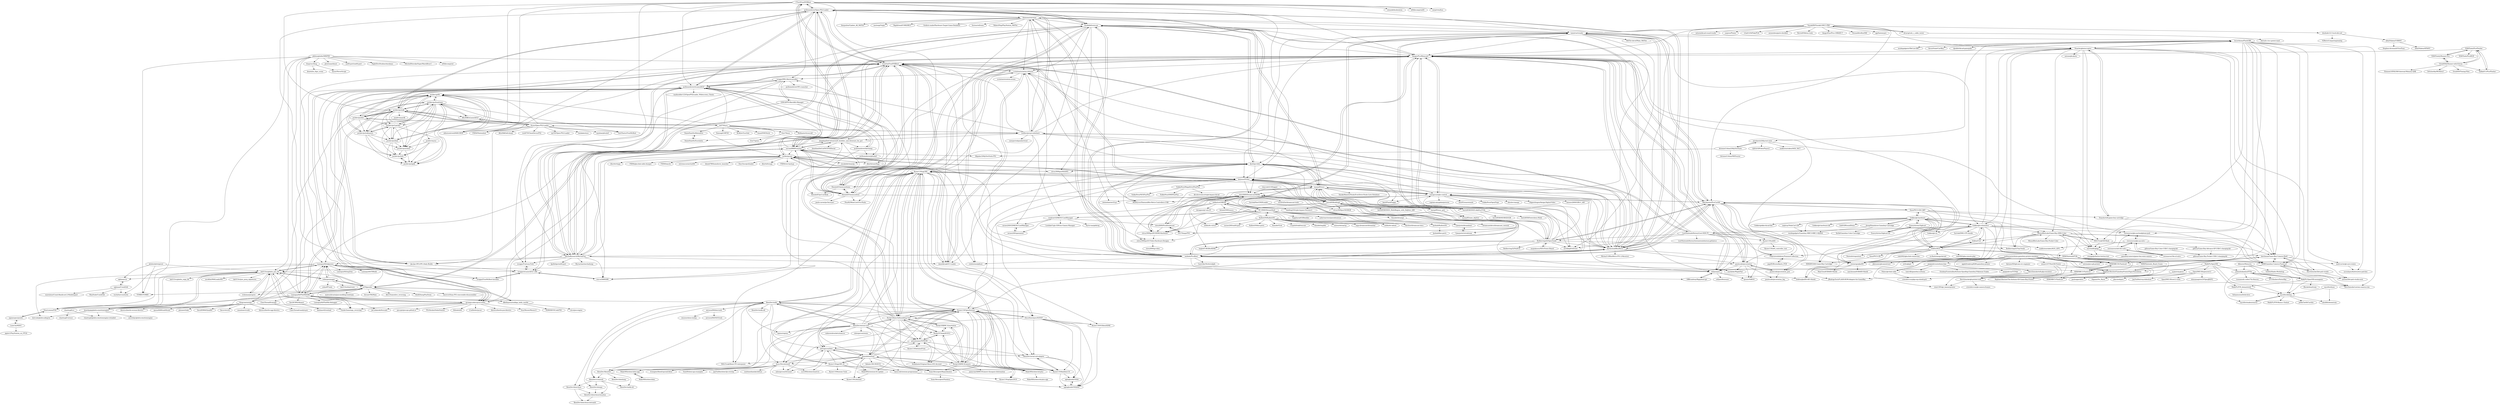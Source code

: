 digraph G {
"CTurt/FreeDVDBoot" -> "ps2homebrew/Open-PS2-Loader"
"CTurt/FreeDVDBoot" -> "brad-lin/FreePSXBoot"
"CTurt/FreeDVDBoot" -> "socram8888/tonyhax"
"CTurt/FreeDVDBoot" -> "MechaResearch/MechaPwn"
"CTurt/FreeDVDBoot" -> "ps2homebrew/wLaunchELF"
"CTurt/FreeDVDBoot" -> "ps2dev/ps2sdk"
"CTurt/FreeDVDBoot" -> "FIX94/Nintendont" ["e"=1]
"CTurt/FreeDVDBoot" -> "aldostools/webMAN-MOD" ["e"=1]
"CTurt/FreeDVDBoot" -> "stenzek/duckstation" ["e"=1]
"CTurt/FreeDVDBoot" -> "emukidid/swiss-gc"
"CTurt/FreeDVDBoot" -> "kalymos/PsNee"
"CTurt/FreeDVDBoot" -> "sanni/cartreader"
"CTurt/FreeDVDBoot" -> "Rocky5/Xbox-Softmodding-Tool"
"CTurt/FreeDVDBoot" -> "n64decomp/sm64" ["e"=1]
"CTurt/FreeDVDBoot" -> "xerpi/vita2hos" ["e"=1]
"MakeMHz/xbox-hdmi" -> "MakeMHz/xbox-hdmi-app"
"Ryzee119/ogx360" -> "Ryzee119/OpenXenium"
"Ryzee119/ogx360" -> "Ryzee119/ogx360_t4"
"Ryzee119/ogx360" -> "DiscoStarslayer/XOSVP"
"Ryzee119/ogx360" -> "Rocky5/Xbox-Softmodding-Tool"
"Ryzee119/ogx360" -> "Rocky5/XBMC4Gamers"
"Ryzee119/ogx360" -> "gaasedelen/titan"
"Ryzee119/ogx360" -> "XboxDev/nxdk"
"Ryzee119/ogx360" -> "grimdoomer/PiPROM"
"Ryzee119/ogx360" -> "Ryzee119/OGXboxHDMI"
"Ryzee119/ogx360" -> "Ryzee119/AladdinLCD"
"Ryzee119/ogx360" -> "XboxDev/serial-usb-adapter"
"Ryzee119/ogx360" -> "mborgerson/fatx"
"Ryzee119/ogx360" -> "kalymos/PsNee"
"Ryzee119/ogx360" -> "feudalnate/Original-Xbox-LIVE-Account"
"Ryzee119/ogx360" -> "N64-Freak/Xbox-CPU-interposer"
"YuzukiHD/YuzukiLOHCC-PRO" -> "alvarop/usb_c_cable_tester"
"YuzukiHD/YuzukiLOHCC-PRO" -> "BertoldVdb/ms-tools"
"YuzukiHD/YuzukiLOHCC-PRO" -> "kingyoPiyo/Pico-10BASE-T" ["e"=1]
"YuzukiHD/YuzukiLOHCC-PRO" -> "DurandA/reflow946"
"YuzukiHD/YuzukiLOHCC-PRO" -> "ojg/thatmicpre"
"YuzukiHD/YuzukiLOHCC-PRO" -> "dangiu/PicoMemcard"
"YuzukiHD/YuzukiLOHCC-PRO" -> "Staacks/gbinterceptor"
"YuzukiHD/YuzukiLOHCC-PRO" -> "kbeckmann/PicoCart64"
"YuzukiHD/YuzukiLOHCC-PRO" -> "sanni/cartreader"
"YuzukiHD/YuzukiLOHCC-PRO" -> "mitxela/kicad-round-tracks" ["e"=1]
"YuzukiHD/YuzukiLOHCC-PRO" -> "dosdude1/2.5-inch-ide-ssd"
"YuzukiHD/YuzukiLOHCC-PRO" -> "darthcloud/BlueRetro"
"YuzukiHD/YuzukiLOHCC-PRO" -> "yaqwsx/Pinion" ["e"=1]
"YuzukiHD/YuzukiLOHCC-PRO" -> "tvlad1234/FakePGA" ["e"=1]
"YuzukiHD/YuzukiLOHCC-PRO" -> "azonenberg/pcb-checklist" ["e"=1]
"LostNintendoHistory/Lost-NDS-TV" -> "LostNintendoHistory/lostnintendohistory.github.io"
"LostNintendoHistory/Lost-NDS-TV" -> "zwenergy/gbaHD"
"LostNintendoHistory/Lost-NDS-TV" -> "Gekkio/gb-schematics"
"LostNintendoHistory/Lost-NDS-TV" -> "Ryzee119/usb64"
"LostNintendoHistory/Lost-NDS-TV" -> "dangiu/PicoMemcard"
"LostNintendoHistory/Lost-NDS-TV" -> "Redherring32/OpenTendo"
"LostNintendoHistory/Lost-NDS-TV" -> "mrehkopf/sd2snes" ["e"=1]
"LostNintendoHistory/Lost-NDS-TV" -> "makhowastaken/AGS_LIPO"
"LostNintendoHistory/Lost-NDS-TV" -> "sd2psx/pcb"
"LostNintendoHistory/Lost-NDS-TV" -> "toolboc/psx-pi-smbshare"
"OpenSWE1R/openswe1r" -> "Olganix/Sw_Racer"
"OpenSWE1R/openswe1r" -> "jdmclark/gorc" ["e"=1]
"OpenSWE1R/openswe1r" -> "JayFoxRox/svg-slideshow"
"OpenSWE1R/openswe1r" -> "OpenSWE1R/swe1r-tools"
"OpenSWE1R/openswe1r" -> "shinyquagsire23/OpenJKDF2" ["e"=1]
"0xen/PICO-GB" -> "HDR/RP2040-Game-Boy-Cartridge"
"ShendoXT/memcarduino" -> "ShendoXT/memcardrex"
"ShendoXT/memcarduino" -> "dangiu/PicoMemcard"
"ShendoXT/memcarduino" -> "brad-lin/FreePSXBoot"
"ShendoXT/memcarduino" -> "socram8888/tonyhax"
"ShendoXT/memcarduino" -> "kalymos/PsNee"
"ShendoXT/memcarduino" -> "ShendoXT/ps1cardlink"
"chriz2600/DreamcastHDMI" -> "citrus3000psi/DCHDMI-Hardware"
"chriz2600/DreamcastHDMI" -> "chriz2600/PicoDreamcast"
"chriz2600/DreamcastHDMI" -> "zeldin/iceGDROM"
"chriz2600/DreamcastHDMI" -> "PSUThings/PSU"
"chriz2600/DreamcastHDMI" -> "borti4938/n64rgb"
"chriz2600/DreamcastHDMI" -> "citrus3000psi/GCVideo-Hardware-Designs"
"chriz2600/DreamcastHDMI" -> "esc0rtd3w/dreamcast-tools"
"alvarop/usb_c_cable_tester" -> "ide/usb-c-to-c-power-mod"
"alvarop/usb_c_cable_tester" -> "YuzukiHD/YuzukiLOHCC-PRO"
"X360Tools/J-Runner-Pro" -> "Octal450/J-Runner-with-Extras"
"X360Tools/J-Runner-Pro" -> "X360Tools/PicoFlasher"
"phoboslab/wipeout" -> "TOMB5/TOMB5" ["e"=1]
"phoboslab/wipeout" -> "lab313ru/ghidra_psx_ldr"
"phoboslab/wipeout" -> "ughman/c2c"
"kalymos/PsNee" -> "dangiu/PicoMemcard"
"kalymos/PsNee" -> "brad-lin/FreePSXBoot"
"kalymos/PsNee" -> "ramapcsx2/gbs-control"
"kalymos/PsNee" -> "Ryzee119/ogx360"
"kalymos/PsNee" -> "Ryzee119/OpenXenium"
"kalymos/PsNee" -> "ShendoXT/memcarduino"
"kalymos/PsNee" -> "SukkoPera/MegaDrivePlusPlus"
"kalymos/PsNee" -> "marqs85/ossc"
"kalymos/PsNee" -> "chriz2600/DreamcastHDMI"
"kalymos/PsNee" -> "sd2psx/pcb"
"kalymos/PsNee" -> "Redherring32/OpenTendo"
"kalymos/PsNee" -> "socram8888/tonyhax"
"kalymos/PsNee" -> "MickGyver/DaemonBite-Retro-Controllers-USB" ["e"=1]
"kalymos/PsNee" -> "borti4938/n64rgb"
"kalymos/PsNee" -> "DiscoStarslayer/XOSVP"
"DC-SWAT/DreamShell" -> "KallistiOS/KallistiOS"
"DC-SWAT/DreamShell" -> "Cpasjuste/retrodream"
"DC-SWAT/DreamShell" -> "zeldin/iceGDROM"
"DC-SWAT/DreamShell" -> "sonik-br/GDMENUCardManager"
"DC-SWAT/DreamShell" -> "chriz2600/DreamcastHDMI"
"DC-SWAT/DreamShell" -> "ljsebald/KallistiOS"
"DC-SWAT/DreamShell" -> "Cpasjuste/dreamboot"
"DC-SWAT/DreamShell" -> "Kazade/dreampi"
"DC-SWAT/DreamShell" -> "Kochise/dreamcast-docs"
"DC-SWAT/DreamShell" -> "zeldin/dc-mboot"
"DC-SWAT/DreamShell" -> "citrus3000psi/DCHDMI-Hardware"
"DC-SWAT/DreamShell" -> "zeldin/dc-virtcd"
"DC-SWAT/DreamShell" -> "mackieks/MaplePad"
"DC-SWAT/DreamShell" -> "Sappharad/GDIbuilder"
"DC-SWAT/DreamShell" -> "cyberwarriorx/pseudosaturn" ["e"=1]
"Redherring32/OpenTendo" -> "Redherring32/NullCIC"
"Redherring32/OpenTendo" -> "mspinksosu/NES-Power-Board"
"Redherring32/OpenTendo" -> "Ryzee119/OpenXenium"
"Redherring32/OpenTendo" -> "sanni/cartreader"
"Redherring32/OpenTendo" -> "Redherring32/TinyTendo"
"Redherring32/OpenTendo" -> "ramapcsx2/gbs-control"
"Redherring32/OpenTendo" -> "Ryzee119/ogx360"
"Redherring32/OpenTendo" -> "kalymos/PsNee"
"Redherring32/OpenTendo" -> "dangiu/PicoMemcard"
"Redherring32/OpenTendo" -> "marqs85/ossc"
"Redherring32/OpenTendo" -> "kbeckmann/PicoCart64"
"Redherring32/OpenTendo" -> "darthcloud/BlueRetro"
"Redherring32/OpenTendo" -> "hoglet67/RGBtoHDMI" ["e"=1]
"Redherring32/OpenTendo" -> "webhdx/PicoBoot"
"Redherring32/OpenTendo" -> "mrehkopf/sd2snes" ["e"=1]
"SukkoPera/MegaDrivePlusPlus" -> "SukkoPera/SMSPlusPlus"
"SukkoPera/MegaDrivePlusPlus" -> "db-electronics/triple-bypass-kicad"
"SukkoPera/MegaDrivePlusPlus" -> "SukkoPera/NESPlusPlus"
"ps2homebrew/Open-PS2-Loader" -> "ps2homebrew/wLaunchELF"
"ps2homebrew/Open-PS2-Loader" -> "MechaResearch/MechaPwn"
"ps2homebrew/Open-PS2-Loader" -> "brad-lin/FreePSXBoot"
"ps2homebrew/Open-PS2-Loader" -> "CTurt/FreeDVDBoot"
"ps2homebrew/Open-PS2-Loader" -> "ps2dev/ps2sdk"
"ps2homebrew/Open-PS2-Loader" -> "darthcloud/BlueRetro"
"ps2homebrew/Open-PS2-Loader" -> "aldostools/webMAN-MOD" ["e"=1]
"ps2homebrew/Open-PS2-Loader" -> "emukidid/swiss-gc"
"ps2homebrew/Open-PS2-Loader" -> "israpps/HDL-Batch-installer"
"ps2homebrew/Open-PS2-Loader" -> "Jay-Jay-OPL/OPL-Daily-Builds"
"ps2homebrew/Open-PS2-Loader" -> "toolboc/psx-pi-smbshare"
"ps2homebrew/Open-PS2-Loader" -> "webhdx/PicoBoot"
"ps2homebrew/Open-PS2-Loader" -> "socram8888/tonyhax"
"ps2homebrew/Open-PS2-Loader" -> "dangiu/PicoMemcard"
"ps2homebrew/Open-PS2-Loader" -> "danmons/retronas"
"ps2homebrew/hdl-dump" -> "ps2homebrew/pfsshell"
"ps2homebrew/hdl-dump" -> "wisi-w/DKWDRV"
"ps2homebrew/hdl-dump" -> "ps2homebrew/wLaunchELF"
"ps2homebrew/wLaunchELF" -> "ps2homebrew/Open-PS2-Loader"
"ps2homebrew/wLaunchELF" -> "israpps/wLaunchELF_ISR"
"ps2homebrew/wLaunchELF" -> "ps2homebrew/hdl-dump"
"ps2homebrew/wLaunchELF" -> "israpps/HDL-Batch-installer"
"ps2homebrew/wLaunchELF" -> "MechaResearch/MechaPwn"
"ps2homebrew/wLaunchELF" -> "Jay-Jay-OPL/OPL-Daily-Builds"
"ps2homebrew/wLaunchELF" -> "israpps/FreeMcBoot-Installer"
"ps2homebrew/wLaunchELF" -> "ps2homebrew/pfsshell"
"ps2homebrew/wLaunchELF" -> "ps2dev/ps2sdk"
"ps2homebrew/wLaunchELF" -> "ps2dev/ps2dev"
"ps2homebrew/wLaunchELF" -> "ShendoXT/memcardrex"
"ps2homebrew/wLaunchELF" -> "madmodder123/OpenPS2Loader_Widescreen_Cheats"
"ps2homebrew/wLaunchELF" -> "brad-lin/FreePSXBoot"
"ps2homebrew/wLaunchELF" -> "ps2dev/gsKit"
"ps2homebrew/wLaunchELF" -> "israpps/Funtuna-Fork"
"ramapcsx2/gbs-control" -> "keirf/FlashFloppy" ["e"=1]
"ramapcsx2/gbs-control" -> "dangiu/PicoMemcard"
"ramapcsx2/gbs-control" -> "hoglet67/RGBtoHDMI" ["e"=1]
"ramapcsx2/gbs-control" -> "amoore2600/GBS-C_AIO"
"ramapcsx2/gbs-control" -> "marqs85/ossc"
"ramapcsx2/gbs-control" -> "captain-amygdala/pistorm" ["e"=1]
"ramapcsx2/gbs-control" -> "keirf/Greaseweazle" ["e"=1]
"ramapcsx2/gbs-control" -> "kalymos/PsNee"
"ramapcsx2/gbs-control" -> "darthcloud/BlueRetro"
"ramapcsx2/gbs-control" -> "dwhinham/mt32-pi" ["e"=1]
"ramapcsx2/gbs-control" -> "SukkoPera/OpenFlops" ["e"=1]
"ramapcsx2/gbs-control" -> "skiselev/omega" ["e"=1]
"ramapcsx2/gbs-control" -> "MickGyver/DaemonBite-Retro-Controllers-USB" ["e"=1]
"ramapcsx2/gbs-control" -> "c0pperdragon/Amiga-Digital-Video" ["e"=1]
"ramapcsx2/gbs-control" -> "kbeckmann/PicoCart64"
"sanni/cartreader" -> "webhdx/PicoBoot"
"sanni/cartreader" -> "darthcloud/BlueRetro"
"sanni/cartreader" -> "Redherring32/OpenTendo"
"sanni/cartreader" -> "emukidid/swiss-gc"
"sanni/cartreader" -> "mrehkopf/sd2snes" ["e"=1]
"sanni/cartreader" -> "dangiu/PicoMemcard"
"sanni/cartreader" -> "ramapcsx2/gbs-control"
"sanni/cartreader" -> "kbeckmann/PicoCart64"
"sanni/cartreader" -> "kalymos/PsNee"
"sanni/cartreader" -> "ikorb/gcvideo"
"sanni/cartreader" -> "MiSTer-devel/Main_MiSTer" ["e"=1]
"sanni/cartreader" -> "Staacks/gbinterceptor"
"sanni/cartreader" -> "Gekkio/gb-schematics"
"sanni/cartreader" -> "danmons/retronas"
"sanni/cartreader" -> "lesserkuma/FlashGBX"
"MaKiPL/OpenVIII-monogame" -> "julianxhokaxhiu/FFNx"
"MaKiPL/OpenVIII-monogame" -> "MaKiPL/FF8_demastered"
"MaKiPL/OpenVIII-monogame" -> "myst6re/deling"
"MaKiPL/OpenVIII-monogame" -> "Blecki/dwarfcorp" ["e"=1]
"rorosaurus/gba-sp-headphone-jack" -> "rorosaurus/gba-sp-usb-c"
"0xen/PICO-GB-CART" -> "HDR/RP2040-Game-Boy-Cartridge"
"0xen/PICO-GB-CART" -> "Gekkio/gb-hardware"
"0xen/PICO-GB-CART" -> "kbeckmann/PicoCart64"
"0xen/PICO-GB-CART" -> "marshallh/gbpp"
"0xen/PICO-GB-CART" -> "paulocode/picostation"
"0xen/PICO-GB-CART" -> "MouseBiteLabs/Game-Boy-DMG-Color"
"0xen/PICO-GB-CART" -> "Staacks/wifi-game-boy-cartridge"
"Lameguy64/mkpsxiso" -> "Lameguy64/img2tim"
"Lameguy64/mkpsxiso" -> "cebix/psximager"
"Lameguy64/mkpsxiso" -> "lab313ru/ghidra_psx_ldr"
"Lameguy64/mkpsxiso" -> "ABelliqueux/nolibgs_hello_worlds"
"Lameguy64/mkpsxiso" -> "Lameguy64/PSn00bSDK"
"Lameguy64/mkpsxiso" -> "m35/jpsxdec"
"Lameguy64/mkpsxiso" -> "PeterLemon/PSX"
"Lameguy64/mkpsxiso" -> "grumpycoders/pcsx-redux"
"Lameguy64/mkpsxiso" -> "Lameguy64/TIMedit"
"Lameguy64/mkpsxiso" -> "wurlyfox/crashutils"
"philosophofee/SBSPSS" -> "Lameguy64/PSn00bSDK"
"philosophofee/SBSPSS" -> "thug1src/thug"
"philosophofee/SBSPSS" -> "MitchellSternke/SuperMarioBros-C" ["e"=1]
"philosophofee/SBSPSS" -> "lab313ru/ghidra_psx_ldr"
"philosophofee/SBSPSS" -> "TOMB5/TOMB5" ["e"=1]
"philosophofee/SBSPSS" -> "n64decomp/oot" ["e"=1]
"philosophofee/SBSPSS" -> "plowteam/donut" ["e"=1]
"philosophofee/SBSPSS" -> "sm64-port/sm64-port" ["e"=1]
"philosophofee/SBSPSS" -> "Lameguy64/mkpsxiso"
"philosophofee/SBSPSS" -> "brad-lin/FreePSXBoot"
"philosophofee/SBSPSS" -> "PeterLemon/PSX"
"philosophofee/SBSPSS" -> "NightDiveStudios/shockmac" ["e"=1]
"grumpycoders/pcsx-redux" -> "lab313ru/ghidra_psx_ldr"
"grumpycoders/pcsx-redux" -> "JaCzekanski/Avocado" ["e"=1]
"grumpycoders/pcsx-redux" -> "Lameguy64/mkpsxiso"
"grumpycoders/pcsx-redux" -> "Lameguy64/PSn00bSDK"
"grumpycoders/pcsx-redux" -> "SourMesen/Mesen-S" ["e"=1]
"grumpycoders/pcsx-redux" -> "PeterLemon/PSX"
"grumpycoders/pcsx-redux" -> "psx-spx/psx-spx.github.io"
"grumpycoders/pcsx-redux" -> "JonathanDotCel/unirom8_bootdisc_and_firmware_for_ps1"
"grumpycoders/pcsx-redux" -> "PSI-Rockin/DobieStation" ["e"=1]
"grumpycoders/pcsx-redux" -> "brad-lin/FreePSXBoot"
"grumpycoders/pcsx-redux" -> "m35/jpsxdec"
"grumpycoders/pcsx-redux" -> "Dillonb/n64" ["e"=1]
"grumpycoders/pcsx-redux" -> "FoxdieTeam/mgs_reversing" ["e"=1]
"grumpycoders/pcsx-redux" -> "iCatButler/pcsxr" ["e"=1]
"grumpycoders/pcsx-redux" -> "libretro/beetle-psx-libretro" ["e"=1]
"Kingcom/armips" -> "queueRAM/sm64tools" ["e"=1]
"Kingcom/armips" -> "lab313ru/ghidra_psx_ldr"
"Kingcom/armips" -> "pleonex/tinke" ["e"=1]
"Kingcom/armips" -> "DavidSM64/Quad64" ["e"=1]
"Kingcom/armips" -> "Lameguy64/mkpsxiso"
"Kingcom/armips" -> "fincs/citro3d" ["e"=1]
"Kingcom/armips" -> "smealum/ctrulib" ["e"=1]
"Kingcom/armips" -> "libretro/beetle-ngp-libretro" ["e"=1]
"Kingcom/armips" -> "beardypig/ghidra-emotionengine"
"Kingcom/armips" -> "libretro/beetle-wswan-libretro" ["e"=1]
"m35/jpsxdec" -> "Lameguy64/mkpsxiso"
"m35/jpsxdec" -> "rickomax/psxprev"
"m35/jpsxdec" -> "cebix/psximager"
"m35/jpsxdec" -> "lab313ru/ghidra_psx_ldr"
"m35/jpsxdec" -> "grumpycoders/pcsx-redux"
"m35/jpsxdec" -> "Lameguy64/PSn00bSDK"
"m35/jpsxdec" -> "socram8888/tonyhax"
"m35/jpsxdec" -> "TOMB5/TOMB5" ["e"=1]
"m35/jpsxdec" -> "brad-lin/FreePSXBoot"
"m35/jpsxdec" -> "emvivre/Sony-PS1-executable-disassembler"
"m35/jpsxdec" -> "mateusfavarin/psx-modding-toolchain"
"m35/jpsxdec" -> "Arsunt/TR2Main" ["e"=1]
"m35/jpsxdec" -> "AliveTeam/alive_reversing" ["e"=1]
"m35/jpsxdec" -> "BodbDearg/PsyDoom" ["e"=1]
"m35/jpsxdec" -> "FoxdieTeam/mgs_reversing" ["e"=1]
"XboxDev/extract-xiso" -> "Rocky5/Xbox-Softmodding-Tool"
"XboxDev/extract-xiso" -> "XboxDev/nxdk"
"XboxDev/extract-xiso" -> "dracc/NevolutionX"
"XboxDev/extract-xiso" -> "mborgerson/xemu" ["e"=1]
"XboxDev/extract-xiso" -> "xqemu/xqemu" ["e"=1]
"XboxDev/extract-xiso" -> "Team-Resurgent/Repackinator"
"XboxDev/extract-xiso" -> "mborgerson/fatx"
"XboxDev/extract-xiso" -> "Ryzee119/ogx360"
"XboxDev/extract-xiso" -> "gaasedelen/titan"
"XboxDev/extract-xiso" -> "XboxDev/cromwell"
"XboxDev/extract-xiso" -> "Ryzee119/OpenXenium"
"XboxDev/extract-xiso" -> "XboxDev/XboxDev"
"XboxDev/extract-xiso" -> "unknownbrackets/maxcso" ["e"=1]
"XboxDev/extract-xiso" -> "MakeMHz/xbox-hd-plus"
"XboxDev/extract-xiso" -> "Rocky5/Chimp261812"
"ps2dev/ps2sdk" -> "ps2dev/ps2toolchain"
"ps2dev/ps2sdk" -> "ps2dev/ps2dev"
"ps2dev/ps2sdk" -> "ifcaro/Open-PS2-Loader"
"ps2dev/ps2sdk" -> "ps2dev/gsKit"
"ps2dev/ps2sdk" -> "ps2dev/ps2sdk-ports"
"ps2dev/ps2sdk" -> "h4570/tyra"
"ps2dev/ps2sdk" -> "ps2homebrew/Open-PS2-Loader"
"ps2dev/ps2sdk" -> "ps2dev/ps2-packer"
"ps2dev/ps2sdk" -> "ps2homebrew/wLaunchELF"
"ps2dev/ps2sdk" -> "pspdev/pspsdk" ["e"=1]
"ps2dev/ps2sdk" -> "ps2dev/ps2link"
"ps2dev/ps2sdk" -> "Lameguy64/PSn00bSDK"
"ps2dev/ps2sdk" -> "AKuHAK/uLaunchELF"
"ps2dev/ps2sdk" -> "beardypig/ghidra-emotionengine"
"ps2dev/ps2sdk" -> "ps2dev/ps2client"
"dekuNukem/USB4VC" -> "dekuNukem/ATX4VC"
"dekuNukem/USB4VC" -> "Stephen-Arsenault/OverEasy"
"zwenergy/gbaHD" -> "Zekfoo/gbaHD-AIO-Shield"
"zwenergy/gbaHD" -> "ManCloud/GBAHD-Shield"
"zwenergy/gbaHD" -> "sanchezand/GBAHD-Shield"
"Gekkio/gb-schematics" -> "Gekkio/gb-hardware"
"Gekkio/gb-schematics" -> "Zekfoo/AGZ"
"Gekkio/gb-schematics" -> "Gekkio/gb-ctr" ["e"=1]
"Gekkio/gb-schematics" -> "MouseBiteLabs/Game-Boy-DMG-Color"
"Gekkio/gb-schematics" -> "Nintenfo/repository"
"Gekkio/gb-schematics" -> "zwenergy/gbaHD"
"Gekkio/gb-schematics" -> "Zekfoo/CGZ"
"Gekkio/gb-schematics" -> "HDR/NintendoPCBs"
"Gekkio/gb-schematics" -> "lesserkuma/FlashGBX"
"Gekkio/gb-schematics" -> "marshallh/gbpp"
"Gekkio/gb-schematics" -> "rorosaurus/gba-sp-headphone-jack"
"Gekkio/gb-schematics" -> "LostNintendoHistory/Lost-NDS-TV"
"Gekkio/gb-schematics" -> "HDR/Gameboy-Camera-Flashcart"
"Gekkio/gb-schematics" -> "JRodrigoTech/FLASH-ROM-Adapter-for-GameBoy"
"Gekkio/gb-schematics" -> "furrtek/DMG-CPU-Inside" ["e"=1]
"KallistiOS/KallistiOS" -> "KallistiOS/kos-ports"
"KallistiOS/KallistiOS" -> "DC-SWAT/DreamShell"
"KallistiOS/KallistiOS" -> "zeldin/dc-mboot"
"KallistiOS/KallistiOS" -> "Kazade/GLdc"
"KallistiOS/KallistiOS" -> "ljsebald/KallistiOS"
"KallistiOS/KallistiOS" -> "tvspelsfreak/texconv"
"KallistiOS/KallistiOS" -> "Kazade/img4dc"
"KallistiOS/KallistiOS" -> "sizious/dcload-ip"
"KallistiOS/KallistiOS" -> "Kochise/dreamcast-docs"
"KallistiOS/KallistiOS" -> "zeldin/dc-virtcd"
"KallistiOS/KallistiOS" -> "sega-dreamcast/dreamhal"
"KallistiOS/KallistiOS" -> "mrneo240/sm64-port"
"KallistiOS/KallistiOS" -> "Cpasjuste/dreamboot"
"KallistiOS/KallistiOS" -> "zeldin/iceGDROM"
"ljsebald/KallistiOS" -> "ljsebald/kos-ports"
"h4570/tyra" -> "ps2dev/ps2sdk"
"h4570/tyra" -> "Wellinator/tyracraft"
"h4570/tyra" -> "ps2dev/ps2dev"
"h4570/tyra" -> "DanielSant0s/Enceladus"
"h4570/tyra" -> "ps2homebrew/wLaunchELF"
"h4570/tyra" -> "Kannagi/LMP3D"
"h4570/tyra" -> "DanielSant0s/AthenaEnv"
"h4570/tyra" -> "wisi-w/DKWDRV"
"h4570/tyra" -> "frno7/linux"
"h4570/tyra" -> "ps2dev/gsKit"
"h4570/tyra" -> "Br4k2n/TyraTale"
"h4570/tyra" -> "tmaul/SNESticle" ["e"=1]
"X360Tools/PicoFlasher" -> "Octal450/J-Runner-with-Extras"
"X360Tools/PicoFlasher" -> "X360Tools/J-Runner-Pro"
"X360Tools/PicoFlasher" -> "balika011/PicoFlasher"
"X360Tools/PicoFlasher" -> "dangiu/PicoMemcard"
"X360Tools/PicoFlasher" -> "X360Tools/PicoRGH"
"ikorb/gcvideo" -> "emukidid/swiss-gc"
"ikorb/gcvideo" -> "marqs85/ossc"
"ikorb/gcvideo" -> "citrus3000psi/SD2SP2"
"ikorb/gcvideo" -> "webhdx/PicoBoot"
"ikorb/gcvideo" -> "chriz2600/DreamcastHDMI"
"ikorb/gcvideo" -> "danielkraak/GC-Loader"
"ikorb/gcvideo" -> "suloku/gcmm"
"ikorb/gcvideo" -> "borti4938/n64rgb"
"ikorb/gcvideo" -> "darthcloud/BlueRetro"
"ikorb/gcvideo" -> "mrehkopf/sd2snes" ["e"=1]
"ikorb/gcvideo" -> "citrus3000psi/DCHDMI-Hardware"
"ikorb/gcvideo" -> "Ryzee119/ogx360"
"ikorb/gcvideo" -> "ramapcsx2/gbs-control"
"ikorb/gcvideo" -> "x-station/xstation-releases"
"ikorb/gcvideo" -> "borti4938/SNES-AddOn-PCBs"
"MouseBiteLabs/Game-Boy-DMG-Color" -> "N64-Freak/GB-Mods"
"MouseBiteLabs/Game-Boy-DMG-Color" -> "marshallh/gbpp"
"MouseBiteLabs/Game-Boy-DMG-Color" -> "MouseBiteLabs/Game-Boy-Pocket-Color"
"MouseBiteLabs/Game-Boy-DMG-Color" -> "Zekfoo/CGZ"
"MouseBiteLabs/Game-Boy-DMG-Color" -> "zwenergy/gbaHD"
"MouseBiteLabs/Game-Boy-DMG-Color" -> "hatchman/Game-Boy-Camera-Shell"
"MouseBiteLabs/Game-Boy-DMG-Color" -> "Redherring32/TinyTendo"
"MouseBiteLabs/Game-Boy-DMG-Color" -> "orangeglo/better-button-test"
"MouseBiteLabs/Game-Boy-DMG-Color" -> "HDR/MBC30-Flashcart"
"MouseBiteLabs/Game-Boy-DMG-Color" -> "HDR/Gameboy-Camera-Flashcart"
"dangiu/PicoMemcard" -> "darthcloud/BlueRetro"
"dangiu/PicoMemcard" -> "sd2psx/pcb"
"dangiu/PicoMemcard" -> "kbeckmann/PicoCart64"
"dangiu/PicoMemcard" -> "brad-lin/FreePSXBoot"
"dangiu/PicoMemcard" -> "ShendoXT/memcarduino"
"dangiu/PicoMemcard" -> "paulocode/picostation"
"dangiu/PicoMemcard" -> "webhdx/PicoBoot"
"dangiu/PicoMemcard" -> "kalymos/PsNee"
"dangiu/PicoMemcard" -> "ramapcsx2/gbs-control"
"dangiu/PicoMemcard" -> "MechaResearch/MechaPwn"
"dangiu/PicoMemcard" -> "paulocode/picostation_pcb"
"dangiu/PicoMemcard" -> "zwenergy/gbaHD"
"dangiu/PicoMemcard" -> "ShendoXT/memcardrex"
"dangiu/PicoMemcard" -> "x-station/xstation-releases"
"dangiu/PicoMemcard" -> "Polprzewodnikowy/SummerCollection"
"kbeckmann/PicoCart64" -> "dangiu/PicoMemcard"
"kbeckmann/PicoCart64" -> "webhdx/PicoBoot"
"kbeckmann/PicoCart64" -> "Polprzewodnikowy/SummerCollection"
"kbeckmann/PicoCart64" -> "darthcloud/BlueRetro"
"kbeckmann/PicoCart64" -> "paulocode/picostation"
"kbeckmann/PicoCart64" -> "sd2psx/pcb"
"kbeckmann/PicoCart64" -> "Ryzee119/usb64"
"kbeckmann/PicoCart64" -> "0xen/PICO-GB-CART"
"kbeckmann/PicoCart64" -> "ramapcsx2/gbs-control"
"kbeckmann/PicoCart64" -> "paulocode/picostation_pcb"
"kbeckmann/PicoCart64" -> "Zekfoo/AGZ"
"kbeckmann/PicoCart64" -> "zwenergy/gbaHD"
"kbeckmann/PicoCart64" -> "sanni/cartreader"
"kbeckmann/PicoCart64" -> "Redherring32/OpenTendo"
"kbeckmann/PicoCart64" -> "tpunix/SAROO" ["e"=1]
"mofosyne/arduino-gameboy-printer-emulator" -> "Palmr/gb-link-cable"
"mofosyne/arduino-gameboy-printer-emulator" -> "xx0x/gbpxl"
"mofosyne/arduino-gameboy-printer-emulator" -> "zenaro147/NeoGB-Printer"
"mofosyne/arduino-gameboy-printer-emulator" -> "HerrZatacke/gb-printer-web"
"mofosyne/arduino-gameboy-printer-emulator" -> "HDR/Gameboy-Camera-Flashcart"
"mofosyne/arduino-gameboy-printer-emulator" -> "Raphael-Boichot/GameboyPrinterPaperSimulation"
"mofosyne/arduino-gameboy-printer-emulator" -> "applefreak/esp8266-gameboy-printer"
"mofosyne/arduino-gameboy-printer-emulator" -> "HerrZatacke/wifi-gbp-emulator"
"mofosyne/arduino-gameboy-printer-emulator" -> "mattcurrie/gb-save-states"
"mofosyne/arduino-gameboy-printer-emulator" -> "untoxa/pico-gb-printer"
"mofosyne/arduino-gameboy-printer-emulator" -> "AntonioND/gbcam-rev-engineer"
"mofosyne/arduino-gameboy-printer-emulator" -> "reini1305/gb_bannerprinter"
"mofosyne/arduino-gameboy-printer-emulator" -> "Raphael-Boichot/The-Arduino-SD-Game-Boy-Printer"
"mofosyne/arduino-gameboy-printer-emulator" -> "jkbenaim/gbcamextract"
"mofosyne/arduino-gameboy-printer-emulator" -> "pepijndevos/arduino-boy"
"toolboc/psx-pi-smbshare" -> "MechaResearch/MechaPwn"
"toolboc/psx-pi-smbshare" -> "dangiu/PicoMemcard"
"toolboc/psx-pi-smbshare" -> "ps2homebrew/Open-PS2-Loader"
"toolboc/psx-pi-smbshare" -> "brad-lin/FreePSXBoot"
"toolboc/psx-pi-smbshare" -> "darthcloud/BlueRetro"
"toolboc/psx-pi-smbshare" -> "Ryzee119/ogx360"
"toolboc/psx-pi-smbshare" -> "ifcaro/Open-PS2-Loader"
"toolboc/psx-pi-smbshare" -> "sonik-br/GDMENUCardManager"
"toolboc/psx-pi-smbshare" -> "sd2psx/pcb"
"toolboc/psx-pi-smbshare" -> "danmons/retronas"
"toolboc/psx-pi-smbshare" -> "JonathanDotCel/unirom8_bootdisc_and_firmware_for_ps1"
"toolboc/psx-pi-smbshare" -> "unexpectedpanda/retool" ["e"=1]
"toolboc/psx-pi-smbshare" -> "LostNintendoHistory/Lost-NDS-TV"
"toolboc/psx-pi-smbshare" -> "x-station/xstation-releases"
"toolboc/psx-pi-smbshare" -> "ps2homebrew/wLaunchELF"
"ShendoXT/memcardrex" -> "ShendoXT/memcarduino"
"ShendoXT/memcardrex" -> "brad-lin/FreePSXBoot"
"ShendoXT/memcardrex" -> "dangiu/PicoMemcard"
"ShendoXT/memcardrex" -> "ps2homebrew/wLaunchELF"
"ShendoXT/memcardrex" -> "socram8888/tonyhax"
"ShendoXT/memcardrex" -> "x-station/xstation-releases"
"ShendoXT/memcardrex" -> "Pezz82/MemCard-Pro-Packs"
"ShendoXT/memcardrex" -> "paolo-caroni/ps3mca-ps1"
"ShendoXT/memcardrex" -> "darthcloud/BlueRetro"
"ShendoXT/memcardrex" -> "israpps/HDL-Batch-installer"
"pinobatch/240p-test-mini" -> "ArtemioUrbina/240pTestSuite"
"pinobatch/240p-test-mini" -> "makhowastaken/AGB_TACT"
"pinobatch/240p-test-mini" -> "LIJI32/GBVideoPlayer2" ["e"=1]
"pinobatch/240p-test-mini" -> "rorosaurus/gba-sp-headphone-jack"
"Jay-Jay-OPL/OPL-Daily-Builds" -> "israpps/wLaunchELF_ISR"
"Jay-Jay-OPL/OPL-Daily-Builds" -> "ps2homebrew/wLaunchELF"
"darthcloud/BlueRetro" -> "dangiu/PicoMemcard"
"darthcloud/BlueRetro" -> "webhdx/PicoBoot"
"darthcloud/BlueRetro" -> "kbeckmann/PicoCart64"
"darthcloud/BlueRetro" -> "emukidid/swiss-gc"
"darthcloud/BlueRetro" -> "ps2homebrew/Open-PS2-Loader"
"darthcloud/BlueRetro" -> "paulocode/picostation"
"darthcloud/BlueRetro" -> "x-station/xstation-releases"
"darthcloud/BlueRetro" -> "ramapcsx2/gbs-control"
"darthcloud/BlueRetro" -> "brad-lin/FreePSXBoot"
"darthcloud/BlueRetro" -> "sanni/cartreader"
"darthcloud/BlueRetro" -> "MechaResearch/MechaPwn"
"darthcloud/BlueRetro" -> "zwenergy/gbaHD"
"darthcloud/BlueRetro" -> "ikorb/gcvideo"
"darthcloud/BlueRetro" -> "Ryzee119/ogx360"
"darthcloud/BlueRetro" -> "Micha213/BlueRetro-PS1-2-Receiver"
"israpps/Funtuna-Fork" -> "israpps/wLaunchELF_ISR"
"israpps/wLaunchELF_ISR" -> "wisi-w/DKWDRV"
"israpps/wLaunchELF_ISR" -> "israpps/Funtuna-Fork"
"israpps/wLaunchELF_ISR" -> "israpps/FreeMcBoot-Installer"
"wisi-w/DKWDRV" -> "israpps/wLaunchELF_ISR"
"Staacks/gbinterceptor" -> "hatchman/Game-Boy-Camera-Shell"
"Staacks/gbinterceptor" -> "Staacks/wifi-game-boy-cartridge"
"Staacks/gbinterceptor" -> "HDR/Gameboy-Camera-Flashcart"
"Staacks/gbinterceptor" -> "HerrZatacke/2bit-pxlr-studio"
"Staacks/gbinterceptor" -> "lesserkuma/FlashGBX"
"Staacks/gbinterceptor" -> "N64-Freak/GB-Mods"
"Staacks/gbinterceptor" -> "MouseBiteLabs/Game-Boy-DMG-Color"
"Staacks/gbinterceptor" -> "zwenergy/gbaHD"
"Staacks/gbinterceptor" -> "HDR/NintendoPCBs"
"Staacks/gbinterceptor" -> "Gekkio/gb-schematics"
"Staacks/gbinterceptor" -> "dangiu/PicoMemcard"
"Staacks/gbinterceptor" -> "untoxa/gb-photo"
"Staacks/gbinterceptor" -> "Redherring32/TinyTendo"
"Rocky5/XBMC-Emustation" -> "Rocky5/XBMC4Gamers"
"Rocky5/XBMC-Emustation" -> "Rocky5/Xbox-Softmodding-Tool"
"Rocky5/XBMC-Emustation" -> "Rocky5/Chimp261812"
"gaasedelen/titan" -> "mborgerson/fatx"
"gaasedelen/titan" -> "feudalnate/Original-Xbox-LIVE-Account"
"gaasedelen/titan" -> "Team-Resurgent/Repackinator"
"gaasedelen/titan" -> "MakeMHz/xenium-fw-update"
"gaasedelen/titan" -> "N64-Freak/Xbox-CPU-interposer"
"gaasedelen/titan" -> "Ryzee119/ogx360_t4"
"gaasedelen/titan" -> "Rocky5/XBMC4Gamers"
"gaasedelen/titan" -> "Kekule-OXC/R3DUX"
"gaasedelen/titan" -> "LoveMHz/xbox-board-re"
"gaasedelen/titan" -> "Ryzee119/LithiumX"
"gaasedelen/titan" -> "Ryzee119/OpenXenium"
"gaasedelen/titan" -> "grimdoomer/PiPROM"
"gaasedelen/titan" -> "dracc/NevolutionX"
"Zekfoo/AGZ" -> "Zekfoo/CGZ"
"Zekfoo/AGZ" -> "Nintenfo/repository"
"Zekfoo/AGZ" -> "Gekkio/gb-schematics"
"Zekfoo/AGZ" -> "HDR/MBC30-Flashcart"
"Zekfoo/AGZ" -> "Zekfoo/gbaHD-AIO-Shield"
"Zekfoo/AGZ" -> "MouseBiteLabs/Game-Boy-DMG-Color"
"Zekfoo/AGZ" -> "HDR/NintendoPCBs"
"Zekfoo/AGZ" -> "Gekkio/gb-hardware"
"Zekfoo/AGZ" -> "kbeckmann/PicoCart64"
"Zekfoo/AGZ" -> "rodri042/gba-link-connection" ["e"=1]
"Zekfoo/AGZ" -> "ez-flash/omega-kernel"
"Zekfoo/AGZ" -> "0xen/PICO-GB"
"Zekfoo/AGZ" -> "Polprzewodnikowy/SummerCollection"
"Zekfoo/AGZ" -> "zwenergy/gbaHD"
"Zekfoo/AGZ" -> "rodri042/gba-remote-play" ["e"=1]
"Rocky5/Xbox-Softmodding-Tool" -> "Rocky5/XBMC-Emustation"
"Rocky5/Xbox-Softmodding-Tool" -> "Rocky5/XBMC4Gamers"
"Rocky5/Xbox-Softmodding-Tool" -> "Rocky5/Chimp261812"
"Rocky5/Xbox-Softmodding-Tool" -> "Ryzee119/OpenXenium"
"Rocky5/Xbox-Softmodding-Tool" -> "Ryzee119/ogx360"
"Rocky5/Xbox-Softmodding-Tool" -> "XboxDev/extract-xiso"
"Rocky5/Xbox-Softmodding-Tool" -> "gaasedelen/titan"
"Rocky5/Xbox-Softmodding-Tool" -> "grimdoomer/PiPROM"
"Rocky5/Xbox-Softmodding-Tool" -> "feudalnate/Original-Xbox-LIVE-Account"
"Rocky5/Xbox-Softmodding-Tool" -> "brad-lin/FreePSXBoot"
"Rocky5/Xbox-Softmodding-Tool" -> "Team-Resurgent/Repackinator"
"Rocky5/Xbox-Softmodding-Tool" -> "JonathanDotCel/unirom8_bootdisc_and_firmware_for_ps1"
"Rocky5/Xbox-Softmodding-Tool" -> "XboxDev/nxdk"
"Rocky5/Xbox-Softmodding-Tool" -> "marqs85/ossc"
"Rocky5/Xbox-Softmodding-Tool" -> "socram8888/tonyhax"
"myst6re/hyne" -> "myst6re/deling"
"myst6re/hyne" -> "alexfilth/doomtrain"
"webhdx/PicoBoot" -> "emukidid/swiss-gc"
"webhdx/PicoBoot" -> "darthcloud/BlueRetro"
"webhdx/PicoBoot" -> "kbeckmann/PicoCart64"
"webhdx/PicoBoot" -> "dangiu/PicoMemcard"
"webhdx/PicoBoot" -> "ikorb/gcvideo"
"webhdx/PicoBoot" -> "OffBroadway/flippyboot-ipl"
"webhdx/PicoBoot" -> "sanni/cartreader"
"webhdx/PicoBoot" -> "redolution/iplboot"
"webhdx/PicoBoot" -> "danmons/retronas"
"webhdx/PicoBoot" -> "suloku/gcmm"
"webhdx/PicoBoot" -> "brad-lin/FreePSXBoot"
"webhdx/PicoBoot" -> "ps2homebrew/Open-PS2-Loader"
"webhdx/PicoBoot" -> "paulocode/picostation"
"webhdx/PicoBoot" -> "sd2psx/pcb"
"webhdx/PicoBoot" -> "GaryOderNichts/udpih" ["e"=1]
"JonathanDotCel/unirom8_bootdisc_and_firmware_for_ps1" -> "JonathanDotCel/NOTPSXSerial"
"JonathanDotCel/unirom8_bootdisc_and_firmware_for_ps1" -> "brad-lin/FreePSXBoot"
"JonathanDotCel/unirom8_bootdisc_and_firmware_for_ps1" -> "socram8888/tonyhax"
"JonathanDotCel/unirom8_bootdisc_and_firmware_for_ps1" -> "ps2homebrew/hdl-dump"
"JonathanDotCel/unirom8_bootdisc_and_firmware_for_ps1" -> "ShendoXT/ps1cardlink"
"MechaResearch/MechaPwn" -> "brad-lin/FreePSXBoot"
"MechaResearch/MechaPwn" -> "ps2homebrew/Open-PS2-Loader"
"MechaResearch/MechaPwn" -> "ps2homebrew/wLaunchELF"
"MechaResearch/MechaPwn" -> "dangiu/PicoMemcard"
"MechaResearch/MechaPwn" -> "wisi-w/DKWDRV"
"MechaResearch/MechaPwn" -> "socram8888/tonyhax"
"MechaResearch/MechaPwn" -> "darthcloud/BlueRetro"
"MechaResearch/MechaPwn" -> "toolboc/psx-pi-smbshare"
"MechaResearch/MechaPwn" -> "Myriachan/mechadump"
"MechaResearch/MechaPwn" -> "Jay-Jay-OPL/OPL-Daily-Builds"
"MechaResearch/MechaPwn" -> "Lameguy64/mkpsxiso"
"MechaResearch/MechaPwn" -> "israpps/Funtuna-Fork"
"MechaResearch/MechaPwn" -> "fgsfdsfgs/sm64-port" ["e"=1]
"MechaResearch/MechaPwn" -> "danielkraak/GC-Loader"
"MechaResearch/MechaPwn" -> "suloku/gcmm"
"danielkraak/GC-Loader" -> "emukidid/swiss-gc"
"danielkraak/GC-Loader" -> "x-station/xstation-releases"
"danielkraak/GC-Loader" -> "suloku/gcmm"
"emukidid/swiss-gc" -> "webhdx/PicoBoot"
"emukidid/swiss-gc" -> "ikorb/gcvideo"
"emukidid/swiss-gc" -> "suloku/gcmm"
"emukidid/swiss-gc" -> "danielkraak/GC-Loader"
"emukidid/swiss-gc" -> "darthcloud/BlueRetro"
"emukidid/swiss-gc" -> "citrus3000psi/SD2SP2"
"emukidid/swiss-gc" -> "FIX94/Nintendont" ["e"=1]
"emukidid/swiss-gc" -> "ps2homebrew/Open-PS2-Loader"
"emukidid/swiss-gc" -> "redolution/iplboot"
"emukidid/swiss-gc" -> "dborth/snes9xgx" ["e"=1]
"emukidid/swiss-gc" -> "x-station/xstation-releases"
"emukidid/swiss-gc" -> "sanni/cartreader"
"emukidid/swiss-gc" -> "marqs85/ossc"
"emukidid/swiss-gc" -> "emukidid/cleanrip" ["e"=1]
"emukidid/swiss-gc" -> "dangiu/PicoMemcard"
"borti4938/n64rgb" -> "citrus3000psi/DCHDMI-Hardware"
"borti4938/n64rgb" -> "borti4938/SNES-AddOn-PCBs"
"borti4938/n64rgb" -> "tianfeng33/triple-bypass-Version-2"
"borti4938/n64rgb" -> "chriz2600/DreamcastHDMI"
"borti4938/n64rgb" -> "marqs85/ossc"
"borti4938/n64rgb" -> "citrus3000psi/GCVideo-Hardware-Designs"
"borti4938/n64rgb" -> "marqs85/ossc_pcb"
"borti4938/n64rgb" -> "marqs85/snes_dejitter"
"borti4938/n64rgb" -> "borti4938/SNES_MultiRegion_with_DeJitter_QID"
"borti4938/n64rgb" -> "citrus3000psi/3DORGB"
"Lameguy64/PSn00bSDK" -> "Lameguy64/mkpsxiso"
"Lameguy64/PSn00bSDK" -> "grumpycoders/pcsx-redux"
"Lameguy64/PSn00bSDK" -> "ABelliqueux/nolibgs_hello_worlds"
"Lameguy64/PSn00bSDK" -> "ps2dev/ps2sdk"
"Lameguy64/PSn00bSDK" -> "lab313ru/ghidra_psx_ldr"
"Lameguy64/PSn00bSDK" -> "brad-lin/FreePSXBoot"
"Lameguy64/PSn00bSDK" -> "m35/jpsxdec"
"Lameguy64/PSn00bSDK" -> "XaviDCR92/Airport"
"Lameguy64/PSn00bSDK" -> "PeterLemon/PSX"
"Lameguy64/PSn00bSDK" -> "XboxDev/nxdk"
"Lameguy64/PSn00bSDK" -> "FoxdieTeam/mgs_reversing" ["e"=1]
"Lameguy64/PSn00bSDK" -> "Lameguy64/PSn00b-Debugger"
"Lameguy64/PSn00bSDK" -> "Kingcom/armips"
"Lameguy64/PSn00bSDK" -> "JaCzekanski/Avocado" ["e"=1]
"Lameguy64/PSn00bSDK" -> "ChenThread/fromage"
"ifcaro/Open-PS2-Loader" -> "AKuHAK/uLaunchELF"
"ifcaro/Open-PS2-Loader" -> "ps2dev/ps2sdk"
"ifcaro/Open-PS2-Loader" -> "Jay-Jay-OPL/OPL-Daily-Builds"
"ifcaro/Open-PS2-Loader" -> "ps2dev/ps2toolchain"
"ifcaro/Open-PS2-Loader" -> "TnA-Plastic/FreeMcBoot"
"ifcaro/Open-PS2-Loader" -> "AKuHAK/hdl-dump"
"ifcaro/Open-PS2-Loader" -> "ps2dev/gsKit"
"ifcaro/Open-PS2-Loader" -> "toolboc/psx-pi-smbshare"
"ifcaro/Open-PS2-Loader" -> "aldostools/webMAN-MOD" ["e"=1]
"ifcaro/Open-PS2-Loader" -> "root670/CheatDevicePS2"
"ifcaro/Open-PS2-Loader" -> "suloku/gcmm"
"ifcaro/Open-PS2-Loader" -> "sp193/Open-PS2-Loader"
"ifcaro/Open-PS2-Loader" -> "henkaku/enso" ["e"=1]
"ifcaro/Open-PS2-Loader" -> "FIX94/Nintendont" ["e"=1]
"ifcaro/Open-PS2-Loader" -> "uyjulian/pfsshell"
"dosdude1/2.5-inch-ide-ssd" -> "dekuNukem/USB4VC"
"dosdude1/2.5-inch-ide-ssd" -> "V2RetroComputing/analog" ["e"=1]
"Octal450/J-Runner-with-Extras" -> "X360Tools/PicoFlasher"
"Octal450/J-Runner-with-Extras" -> "X360Tools/J-Runner-Pro"
"Octal450/J-Runner-with-Extras" -> "balika011/PicoFlasher"
"Octal450/J-Runner-with-Extras" -> "DrSchottky/RGH2to3"
"Octal450/J-Runner-with-Extras" -> "Octal450/Timing-Files"
"Octal450/J-Runner-with-Extras" -> "Element18592/360-Internal-Memory-QSB"
"balika011/PicoFlasher" -> "X360Tools/PicoFlasher"
"mrneo240/GDMENUCardManager" -> "mrneo240/openmenu"
"sonik-br/GDMENUCardManager" -> "mrneo240/openmenu"
"sonik-br/GDMENUCardManager" -> "mrneo240/GDMENUCardManager"
"sonik-br/GDMENUCardManager" -> "Louhike/Ugly-GDEmu-Games-Manager"
"sonik-br/GDMENUCardManager" -> "chriz2600/PicoDreamcast"
"sonik-br/GDMENUCardManager" -> "feyris-tan/gdidrop"
"sonik-br/GDMENUCardManager" -> "DC-SWAT/DreamShell"
"x-station/xstation-releases" -> "Pezz82/MemCard-Pro-Packs"
"x-station/xstation-releases" -> "x-station/xstation-issues"
"x-station/xstation-releases" -> "danielkraak/GC-Loader"
"x-station/xstation-releases" -> "brad-lin/FreePSXBoot"
"x-station/xstation-releases" -> "israpps/HDL-Batch-installer"
"x-station/xstation-releases" -> "mrneo240/GDMENUCardManager"
"Rocky5/XBMC4Gamers" -> "Rocky5/XBMC-Emustation"
"Rocky5/XBMC4Gamers" -> "Rocky5/Chimp261812"
"Rocky5/XBMC4Gamers" -> "Rocky5/Xbox-Softmodding-Tool"
"Rocky5/XBMC4Gamers" -> "gaasedelen/titan"
"Rocky5/XBMC4Gamers" -> "Ryzee119/ogx360"
"Rocky5/XBMC4Gamers" -> "Team-Resurgent/Repackinator"
"Rocky5/XBMC4Gamers" -> "MakeMHz/xbox-hd-plus"
"Rocky5/XBMC4Gamers" -> "jazzycian/XBMC4Gamers-Synopsis-Information"
"Rocky5/XBMC4Gamers" -> "Ryzee119/OpenXenium"
"Rocky5/XBMC4Gamers" -> "Ryzee119/spi2par2019"
"Rocky5/XBMC4Gamers" -> "grimdoomer/PiPROM"
"feudalnate/Original-Xbox-LIVE-Account" -> "aghoghoobi/OSXANF"
"Emeryth/stm32gbcart" -> "Emeryth/stm32gbcart-fw"
"Emeryth/stm32gbcart" -> "Gekkio/gb-hardware"
"ChenThread/fromage" -> "ChenThread/candyk-psx"
"citrus3000psi/SD2SP2" -> "citrus3000psi/GCVideo-Hardware-Designs"
"citrus3000psi/SD2SP2" -> "suloku/gcmm"
"ps2dev/gsKit" -> "ps2dev/ps2-packer"
"ps2dev/gsKit" -> "ps2dev/ps2eth"
"ps2dev/gsKit" -> "ps2dev/ps2sdk-ports"
"ps2dev/gsKit" -> "ps2dev/ps2gdb"
"ps2dev/gsKit" -> "ps2dev/ps2client"
"ps2dev/gsKit" -> "ps2dev/ps2toolchain"
"ps2dev/gsKit" -> "ps2dev/ps2link"
"ps2dev/ps2eth" -> "ps2dev/ps2gdb"
"ps2dev/ps2link" -> "ps2dev/ps2client"
"ps2dev/ps2link" -> "ps2dev/ps2eth"
"ps2dev/ps2link" -> "ps2dev/ps2gdb"
"ps2dev/ps2link" -> "ps2dev/ps2-packer"
"ps2dev/ps2link" -> "ps2dev/gsKit"
"ps2dev/ps2sdk-ports" -> "ps2dev/gsKit"
"ps2dev/ps2sdk-ports" -> "ps2dev/ps2-packer"
"ps2dev/ps2sdk-ports" -> "ps2dev/ps2eth"
"ps2dev/ps2sdk-ports" -> "ps2dev/ps2gdb"
"ps2dev/ps2sdk-ports" -> "ps2dev/ps2client"
"ps2dev/ps2sdk-ports" -> "ps2dev/ps2toolchain"
"ps2dev/ps2sdk-ports" -> "ps2dev/ps2link"
"ps2dev/ps2toolchain" -> "ps2dev/gsKit"
"ps2dev/ps2toolchain" -> "ps2dev/ps2-packer"
"ps2dev/ps2toolchain" -> "ps2dev/ps2dev"
"ps2dev/ps2toolchain" -> "ps2dev/ps2sdk-ports"
"ps2dev/ps2toolchain" -> "ps2dev/ps2sdk"
"ps2dev/ps2toolchain" -> "ps2dev/ps2link"
"ps2dev/ps2toolchain" -> "ps2dev/ps2client"
"ps2dev/ps2toolchain" -> "ps2dev/ps2eth"
"ps2dev/ps2toolchain" -> "AKuHAK/uLaunchELF"
"ps2dev/ps2toolchain" -> "ps2dev/ps2gdb"
"ps2dev/ps2toolchain" -> "ps2dev/mymc"
"ps2dev/ps2toolchain" -> "TnA-Plastic/FreeMcBoot"
"brad-lin/FreePSXBoot" -> "socram8888/tonyhax"
"brad-lin/FreePSXBoot" -> "JonathanDotCel/unirom8_bootdisc_and_firmware_for_ps1"
"brad-lin/FreePSXBoot" -> "dangiu/PicoMemcard"
"brad-lin/FreePSXBoot" -> "MechaResearch/MechaPwn"
"brad-lin/FreePSXBoot" -> "ShendoXT/memcardrex"
"brad-lin/FreePSXBoot" -> "ps2homebrew/Open-PS2-Loader"
"brad-lin/FreePSXBoot" -> "ShendoXT/memcarduino"
"brad-lin/FreePSXBoot" -> "kalymos/PsNee"
"brad-lin/FreePSXBoot" -> "x-station/xstation-releases"
"brad-lin/FreePSXBoot" -> "sd2psx/pcb"
"brad-lin/FreePSXBoot" -> "darthcloud/BlueRetro"
"brad-lin/FreePSXBoot" -> "grumpycoders/pcsx-redux"
"brad-lin/FreePSXBoot" -> "ps2homebrew/wLaunchELF"
"brad-lin/FreePSXBoot" -> "CTurt/FreeDVDBoot"
"brad-lin/FreePSXBoot" -> "Rocky5/Xbox-Softmodding-Tool"
"rorosaurus/nds-lite-usb-c" -> "rorosaurus/3ds-xl-usb-c"
"rorosaurus/nds-lite-usb-c" -> "rorosaurus/gba-sp-usb-c"
"rorosaurus/nds-lite-usb-c" -> "rorosaurus/gba-sp-headphone-jack"
"ArtemioUrbina/240pTestSuite" -> "pinobatch/240p-test-mini"
"ArtemioUrbina/240pTestSuite" -> "ArtemioUrbina/MDFourier"
"ArtemioUrbina/240pTestSuite" -> "filipalac/240pTestSuite-PS1"
"giltesa/Game-Boy-Advance-SP-USB-C-charging-kit" -> "giltesa/Game-Boy-Pocket-USB-C-charging-kit"
"giltesa/Game-Boy-Color-USB-C-charging-kit" -> "giltesa/Game-Boy-Pocket-USB-C-charging-kit"
"Albeoris/Memoria" -> "Tirlititi/Hades-Workshop"
"Albeoris/Memoria" -> "julianxhokaxhiu/FFNx"
"Albeoris/Memoria" -> "MaKiPL/OpenVIII-monogame"
"MakeMHz/xbox-hd-plus" -> "MakeMHz/xbox-hd-plus-app"
"MakeMHz/xbox-hd-plus" -> "Ryzee119/OpenXenium"
"zeldin/iceGDROM" -> "chriz2600/DreamcastHDMI"
"zeldin/iceGDROM" -> "zeldin/dc-virtcd"
"zeldin/iceGDROM" -> "hitomi2500/wasca" ["e"=1]
"zeldin/iceGDROM" -> "zeldin/dc-mboot"
"zeldin/iceGDROM" -> "doragasu/g1-ata-25"
"zeldin/iceGDROM" -> "citrus3000psi/DCHDMI-Hardware"
"zeldin/iceGDROM" -> "DC-SWAT/DreamShell"
"dracc/NevolutionX" -> "Ernegien/XboxEepromEditor"
"dracc/NevolutionX" -> "MakeMHz/xbox-hdmi-app"
"dracc/NevolutionX" -> "mborgerson/l2tunnel"
"dracc/NevolutionX" -> "Voxel9/xbox-xgu-examples"
"dracc/NevolutionX" -> "JayFoxRox/xbox-fps-overlay"
"dracc/NevolutionX" -> "XboxDev/XboxDev"
"dracc/NevolutionX" -> "LoveMHz/xbox-board-re"
"dracc/NevolutionX" -> "Ryzee119/LithiumX"
"dracc/NevolutionX" -> "Ryzee119/AladdinLCD"
"dracc/NevolutionX" -> "multimediamike/xbfuse"
"dracc/NevolutionX" -> "mborgerson/fatx"
"marqs85/ossc" -> "marqs85/ossc_pcb"
"marqs85/ossc" -> "borti4938/n64rgb"
"marqs85/ossc" -> "ikorb/gcvideo"
"marqs85/ossc" -> "chriz2600/DreamcastHDMI"
"marqs85/ossc" -> "ramapcsx2/gbs-control"
"marqs85/ossc" -> "mrehkopf/sd2snes" ["e"=1]
"marqs85/ossc" -> "citrus3000psi/DCHDMI-Hardware"
"marqs85/ossc" -> "marqs85/snes_dejitter"
"marqs85/ossc" -> "chriz2600/PicoDreamcast"
"marqs85/ossc" -> "keirf/FlashFloppy" ["e"=1]
"marqs85/ossc" -> "kalymos/PsNee"
"marqs85/ossc" -> "borti4938/SNES-AddOn-PCBs"
"marqs85/ossc" -> "x-station/xstation-releases"
"marqs85/ossc" -> "SmokeMonsterPacks/EverDrive-Packs-Lists-Database" ["e"=1]
"marqs85/ossc" -> "emukidid/swiss-gc"
"Ryzee119/OpenXenium" -> "Ryzee119/spi2par2019"
"Ryzee119/OpenXenium" -> "Ryzee119/ogx360"
"Ryzee119/OpenXenium" -> "Ryzee119/AladdinLCD"
"Ryzee119/OpenXenium" -> "XboxDev/serial-usb-adapter"
"Ryzee119/OpenXenium" -> "grimdoomer/PiPROM"
"Ryzee119/OpenXenium" -> "MakeMHz/xbox-hd-plus"
"Ryzee119/OpenXenium" -> "MakeMHz/xenium-fw-update"
"Ryzee119/OpenXenium" -> "DiscoStarslayer/XOSVP"
"Ryzee119/OpenXenium" -> "Ryzee119/OGXboxHDMI"
"Ryzee119/OpenXenium" -> "XboxDev/XboxDev"
"Ryzee119/OpenXenium" -> "kooscode/xenium-programmer"
"Ryzee119/OpenXenium" -> "gaasedelen/titan"
"Ryzee119/OpenXenium" -> "dracc/NevolutionX"
"Ryzee119/OpenXenium" -> "Rocky5/Xbox-Softmodding-Tool"
"Ryzee119/OpenXenium" -> "Team-Resurgent/Repackinator"
"julianxhokaxhiu/FFNx" -> "tsunamods-codes/7th-Heaven"
"julianxhokaxhiu/FFNx" -> "FFT-Hackers/SisterRay"
"julianxhokaxhiu/FFNx" -> "myst6re/makoureactor"
"julianxhokaxhiu/FFNx" -> "MaKiPL/OpenVIII-monogame"
"julianxhokaxhiu/FFNx" -> "myst6re/deling"
"Gekkio/gb-hardware" -> "Emeryth/stm32gbcart"
"Gekkio/gb-hardware" -> "dwaq/Homebrew-Gameboy-Cartridge"
"Gekkio/gb-hardware" -> "Gekkio/gb-ctr" ["e"=1]
"Gekkio/gb-hardware" -> "insidegadgets/Gameboy-MBC5-MBC1-Hybrid"
"Gekkio/gb-hardware" -> "Gekkio/gekkio-kicad-libs"
"Gekkio/gb-hardware" -> "Gekkio/gb-schematics"
"Gekkio/gb-hardware" -> "Emeryth/stm32gbcart-fw"
"Gekkio/gb-hardware" -> "zephray/NekoCart-GB"
"Gekkio/gb-hardware" -> "0xen/PICO-GB-CART"
"Gekkio/gb-hardware" -> "HDR/RP2040-Game-Boy-Cartridge"
"Gekkio/gb-hardware" -> "Gekkio/gb-hardware-db"
"Gekkio/gb-hardware" -> "HDR/MBC3-Flashcart"
"Gekkio/gb-hardware" -> "Zal0/GBSoundDemo" ["e"=1]
"Gekkio/gb-hardware" -> "HDR/MBC30-Flashcart"
"Gekkio/gb-hardware" -> "Zekfoo/AGZ"
"zephray/NekoCart-GB" -> "insidegadgets/Gameboy-MBC5-MBC1-Hybrid"
"suloku/gcmm" -> "emukidid/swiss-gc"
"suloku/gcmm" -> "emukidid/cleanrip" ["e"=1]
"suloku/gcmm" -> "citrus3000psi/SD2SP2"
"suloku/gcmm" -> "dborth/fceugx" ["e"=1]
"suloku/gcmm" -> "dborth/snes9xgx" ["e"=1]
"suloku/gcmm" -> "danielkraak/GC-Loader"
"suloku/gcmm" -> "FIX94/ww-hack-gc"
"suloku/gcmm" -> "dborth/vbagx" ["e"=1]
"suloku/gcmm" -> "FIX94/gba-link-cable-dumper" ["e"=1]
"suloku/gcmm" -> "FIX94/haxchi" ["e"=1]
"suloku/gcmm" -> "redolution/iplboot"
"suloku/gcmm" -> "extremscorner/not64" ["e"=1]
"suloku/gcmm" -> "ikorb/gcvideo"
"suloku/gcmm" -> "dimok789/homebrew_launcher" ["e"=1]
"suloku/gcmm" -> "DacoTaco/priiloader" ["e"=1]
"OffBroadway/flippyboot-ipl" -> "sd2psx/pcb"
"aerosoul94/fatx-tools" -> "aerosoul94/FATXTools"
"aerosoul94/fatx-tools" -> "emoose/xbox-winfsp"
"mattcurrie/gb-save-states" -> "acocalypso/batteryless-patches"
"mspinksosu/NES-Power-Board" -> "Redherring32/OpenTendo"
"frno7/linux" -> "frno7/qemu"
"ps2dev/ps2-packer" -> "ps2dev/ps2eth"
"ps2dev/ps2-packer" -> "ps2dev/ps2gdb"
"ps2dev/ps2-packer" -> "ps2dev/gsKit"
"ps2dev/ps2-packer" -> "ps2dev/ps2client"
"ps2dev/ps2-packer" -> "ps2dev/ps2sdk-ports"
"ps2dev/ps2-packer" -> "ps2dev/ps2link"
"ps2dev/ps2dev" -> "ps2dev/ps2toolchain"
"ps2dev/ps2dev" -> "ps2dev/ps2sdk"
"ps2dev/ps2dev" -> "h4570/tyra"
"ps2dev/ps2dev" -> "ps2dev/gsKit"
"ps2dev/ps2dev" -> "ps2dev/ps2sdk-ports"
"ps2dev/ps2dev" -> "ps2dev/ps2-packer"
"ps2dev/ps2dev" -> "ps2homebrew/wLaunchELF"
"ps2dev/ps2dev" -> "beardypig/ghidra-emotionengine"
"Staacks/wifi-game-boy-cartridge" -> "hatchman/Game-Boy-Camera-Shell"
"Staacks/wifi-game-boy-cartridge" -> "Staacks/gbinterceptor"
"Staacks/wifi-game-boy-cartridge" -> "HDR/Gameboy-Camera-Flashcart"
"dwaq/Homebrew-Gameboy-Cartridge" -> "Xyl2k/Gameboy-Color-Cartridge"
"dwaq/Homebrew-Gameboy-Cartridge" -> "Gekkio/gb-hardware"
"dwaq/Homebrew-Gameboy-Cartridge" -> "insidegadgets/Gameboy-MBC5-MBC1-Hybrid"
"marqs85/ossc_pcb" -> "marqs85/ossc"
"marqs85/ossc_pcb" -> "borti4938/n64rgb"
"marqs85/ossc_pcb" -> "chriz2600/DreamcastHDMI"
"marqs85/ossc_pcb" -> "marqs85/snes_dejitter"
"ABelliqueux/nolibgs_hello_worlds" -> "Lameguy64/mkpsxiso"
"ABelliqueux/nolibgs_hello_worlds" -> "NDR008/VSCodePSX"
"ABelliqueux/nolibgs_hello_worlds" -> "sk-io/psx-engine"
"HDR/NintendoPCBs" -> "HDR/Nintendo_Board_Scans"
"HDR/NintendoPCBs" -> "HDR/MBC30-Flashcart"
"HDR/NintendoPCBs" -> "HDR/Gameboy-Camera-Flashcart"
"HDR/NintendoPCBs" -> "zwenergy/gbaHD"
"HDR/NintendoPCBs" -> "sd2psx/pcb"
"HDR/NintendoPCBs" -> "HDR/MBC3-Flashcart"
"HDR/NintendoPCBs" -> "HDR/MBC5-Flashcart"
"paulocode/picostation" -> "paulocode/picostation_pcb"
"paulocode/picostation" -> "paulocode/picostation_faq"
"paulocode/picostation" -> "dangiu/PicoMemcard"
"paulocode/picostation" -> "sd2psx/pcb"
"paulocode/picostation" -> "tpunix/SAROO" ["e"=1]
"paulocode/picostation" -> "mackieks/MaplePad"
"paulocode/picostation" -> "kbeckmann/PicoCart64"
"zenaro147/NeoGB-Printer" -> "reini1305/gb_bannerprinter"
"zenaro147/NeoGB-Printer" -> "HerrZatacke/gb-printer-web"
"zenaro147/NeoGB-Printer" -> "Raphael-Boichot/GameboyPrinterPaperSimulation"
"N64-Freak/GB-Mods" -> "MouseBiteLabs/Game-Boy-DMG-Color"
"N64-Freak/GB-Mods" -> "marshallh/gbpp"
"N64-Freak/GB-Mods" -> "hatchman/Game-Boy-Camera-Shell"
"cebix/psximager" -> "Lameguy64/mkpsxiso"
"cebix/psximager" -> "lab313ru/tim2view"
"cebix/psximager" -> "cebix/ff7tools"
"cebix/psximager" -> "lab313ru/ghidra_psx_ldr"
"cebix/psximager" -> "m35/jpsxdec"
"mrneo240/openmenu" -> "mrneo240/GDMENUCardManager"
"DiscoStarslayer/XOSVP" -> "aghoghoobi/OSXANF"
"DiscoStarslayer/XOSVP" -> "Ryzee119/OGXboxHDMI"
"DiscoStarslayer/XOSVP" -> "XboxDev/serial-usb-adapter"
"DiscoStarslayer/XOSVP" -> "aghoghoobi/OSXA"
"DiscoStarslayer/XOSVP" -> "Ryzee119/AladdinLCD"
"DiscoStarslayer/XOSVP" -> "mborgerson/l2tunnel"
"DiscoStarslayer/XOSVP" -> "Ryzee119/OpenXenium"
"paulocode/picostation_pcb" -> "paulocode/picostation_faq"
"paulocode/picostation_pcb" -> "paulocode/picostation"
"XboxDev/XboxDev" -> "XboxDev/cromwell"
"XboxDev/XboxDev" -> "XboxDev/xbedump"
"XboxDev/XboxDev" -> "XboxDev/nxdk-rdt"
"lab313ru/ghidra_psx_ldr" -> "beardypig/ghidra-emotionengine"
"lab313ru/ghidra_psx_ldr" -> "Lameguy64/mkpsxiso"
"lab313ru/ghidra_psx_ldr" -> "rickomax/psxprev"
"lab313ru/ghidra_psx_ldr" -> "grumpycoders/pcsx-redux"
"lab313ru/ghidra_psx_ldr" -> "cebix/psximager"
"lab313ru/ghidra_psx_ldr" -> "ughman/c2c"
"lab313ru/ghidra_psx_ldr" -> "kotcrab/ghidra-allegrex"
"lab313ru/ghidra_psx_ldr" -> "PeterLemon/PSX"
"lab313ru/ghidra_psx_ldr" -> "lab313ru/ghidra_sega_ldr"
"lab313ru/ghidra_psx_ldr" -> "zeroKilo/N64LoaderWV"
"lab313ru/ghidra_psx_ldr" -> "FoxdieTeam/mgs_reversing" ["e"=1]
"lab313ru/ghidra_psx_ldr" -> "lab313ru/psx_psyq_signatures"
"rickomax/psxprev" -> "lab313ru/ghidra_psx_ldr"
"socram8888/tonyhax" -> "brad-lin/FreePSXBoot"
"socram8888/tonyhax" -> "JonathanDotCel/unirom8_bootdisc_and_firmware_for_ps1"
"socram8888/tonyhax" -> "ShendoXT/memcarduino"
"socram8888/tonyhax" -> "MechaResearch/MechaPwn"
"socram8888/tonyhax" -> "ShendoXT/memcardrex"
"socram8888/tonyhax" -> "dangiu/PicoMemcard"
"socram8888/tonyhax" -> "kalymos/PsNee"
"socram8888/tonyhax" -> "ps2homebrew/Open-PS2-Loader"
"socram8888/tonyhax" -> "filipalac/240pTestSuite-PS1"
"socram8888/tonyhax" -> "ps2homebrew/wLaunchELF"
"socram8888/tonyhax" -> "CTurt/FreeDVDBoot"
"socram8888/tonyhax" -> "m35/jpsxdec"
"socram8888/tonyhax" -> "Lameguy64/mkpsxiso"
"socram8888/tonyhax" -> "suloku/gcmm"
"socram8888/tonyhax" -> "grumpycoders/pcsx-redux"
"GDX-X/PFS-BatchKit-Manager" -> "israpps/HDL-Batch-installer"
"GDX-X/PFS-BatchKit-Manager" -> "israpps/wLaunchELF_ISR"
"GDX-X/PFS-BatchKit-Manager" -> "wisi-w/DKWDRV"
"israpps/FreeMcBoot-Installer" -> "israpps/wLaunchELF_ISR"
"israpps/HDL-Batch-installer" -> "israpps/wLaunchELF_ISR"
"israpps/HDL-Batch-installer" -> "GDX-X/PFS-BatchKit-Manager"
"israpps/HDL-Batch-installer" -> "ps2homebrew/wLaunchELF"
"israpps/HDL-Batch-installer" -> "israpps/FreeMcBoot-Installer"
"israpps/HDL-Batch-installer" -> "ps2homebrew/OPL-Launcher"
"israpps/HDL-Batch-installer" -> "israpps/Funtuna-Fork"
"pepijndevos/arduino-boy" -> "EstebanFuentealba/Arduino-Spoofing-Gameboy-Pokemon-Trades"
"pepijndevos/arduino-boy" -> "Palmr/gb-link-cable"
"pepijndevos/arduino-boy" -> "pepijndevos/TCPoke"
"pepijndevos/arduino-boy" -> "tomvdb/gameboy-arduino"
"AKuHAK/uLaunchELF" -> "ifcaro/Open-PS2-Loader"
"AKuHAK/uLaunchELF" -> "ps2dev/ps2toolchain"
"beardypig/ghidra-emotionengine" -> "lab313ru/ghidra_psx_ldr"
"beardypig/ghidra-emotionengine" -> "astrelsky/ghidra-emotionengine"
"beardypig/ghidra-emotionengine" -> "chaoticgd/ghidra-emotionengine-reloaded"
"beardypig/ghidra-emotionengine" -> "kotcrab/ghidra-allegrex"
"ps2dev/ps2client" -> "ps2dev/ps2gdb"
"ps2dev/ps2client" -> "ps2dev/ps2eth"
"thug1src/thug" -> "byxor/NeverScript"
"thug1src/thug" -> "denetii/io_thps_scene"
"HDR/MBC3-Flashcart" -> "HDR/MBC5-Flashcart"
"HDR/MBC3-Flashcart" -> "HDR/MBC30-Flashcart"
"HDR/MBC3-Flashcart" -> "JRodrigoTech/FLASH-ROM-Adapter-for-GameBoy"
"HerrZatacke/wifi-gbp-emulator" -> "cristofercruz/gbp-esp-shield-pcb"
"HerrZatacke/wifi-gbp-emulator" -> "HerrZatacke/gb-printer-web"
"XboxDev/cromwell" -> "XboxDev/xbox-linux"
"XboxDev/cromwell" -> "XboxDev/xboxpy"
"XboxDev/cromwell" -> "XboxDev/xbox-linux-busybox"
"XboxDev/cromwell" -> "XboxDev/nxdk-rdt"
"PeterLemon/PSX" -> "ogamespec/psxdev"
"DanielSant0s/Enceladus" -> "DanielSant0s/AthenaEnv"
"MaKiPL/OpenVIII" -> "OpenSWE1R/openswe1r"
"MaKiPL/OpenVIII" -> "julianxhokaxhiu/FFNx"
"MaKiPL/OpenVIII" -> "q-gears/q-gears"
"MaKiPL/OpenVIII" -> "MaKiPL/FF8_demastered"
"MaKiPL/OpenVIII" -> "lab313ru/ghidra_psx_ldr"
"MaKiPL/OpenVIII" -> "myst6re/deling"
"XboxDev/nxdk" -> "XboxDev/XboxDev"
"XboxDev/nxdk" -> "dracc/NevolutionX"
"XboxDev/nxdk" -> "XboxDev/xboxpy"
"XboxDev/nxdk" -> "Ryzee119/OpenXenium"
"XboxDev/nxdk" -> "XboxDev/cromwell"
"XboxDev/nxdk" -> "Ryzee119/ogx360"
"XboxDev/nxdk" -> "XboxDev/extract-xiso"
"XboxDev/nxdk" -> "Ryzee119/AladdinLCD"
"XboxDev/nxdk" -> "mborgerson/fatx"
"XboxDev/nxdk" -> "XboxDev/xbox-linux"
"XboxDev/nxdk" -> "xqemu/xqemu" ["e"=1]
"XboxDev/nxdk" -> "grimdoomer/PiPROM"
"XboxDev/nxdk" -> "N64-Freak/Xbox-CPU-interposer"
"XboxDev/nxdk" -> "aerosoul94/fatx-tools"
"XboxDev/nxdk" -> "XboxDev/nxdk-sdl"
"danmons/retronas" -> "theypsilon/Update_All_MiSTer" ["e"=1]
"danmons/retronas" -> "dangiu/PicoMemcard"
"danmons/retronas" -> "webhdx/PicoBoot"
"danmons/retronas" -> "danielkraak/GC-Loader"
"danmons/retronas" -> "neotwig/Origin"
"danmons/retronas" -> "Raphfriend/USB2DB15" ["e"=1]
"danmons/retronas" -> "frederic-mahe/Hardware-Target-Game-Database" ["e"=1]
"danmons/retronas" -> "MickGyver/DaemonBite-Retro-Controllers-USB" ["e"=1]
"danmons/retronas" -> "dwhinham/mt32-pi" ["e"=1]
"danmons/retronas" -> "emukidid/swiss-gc"
"danmons/retronas" -> "x-station/xstation-releases"
"danmons/retronas" -> "furious/sd2snes" ["e"=1]
"danmons/retronas" -> "darthcloud/BlueRetro"
"danmons/retronas" -> "ps2homebrew/Open-PS2-Loader"
"danmons/retronas" -> "RobertPeip/PlayStation_MiSTer" ["e"=1]
"chriz2600/PicoDreamcast" -> "PSUThings/PSU"
"chriz2600/PicoDreamcast" -> "citrus3000psi/DCHDMI-Hardware"
"chriz2600/PicoDreamcast" -> "chriz2600/DreamcastHDMI"
"MakeMHz/xenium-fw-update" -> "Ryzee119/LithiumX"
"rorosaurus/gba-sp-usb-c" -> "rorosaurus/gba-sp-headphone-jack"
"rorosaurus/gba-sp-usb-c" -> "giltesa/Game-Boy-Advance-SP-USB-C-charging-kit"
"rorosaurus/gba-sp-usb-c" -> "rorosaurus/3ds-xl-usb-c"
"rorosaurus/gba-sp-usb-c" -> "rorosaurus/nds-lite-usb-c"
"rorosaurus/gba-sp-usb-c" -> "makhowastaken/AGS_LIPO"
"charcole/LCDZapper" -> "PSUThings/PSU"
"charcole/LCDZapper" -> "chriz2600/DreamcastHDMI"
"lesserkuma/FlashGBX" -> "HDR/Gameboy-Camera-Flashcart"
"lesserkuma/FlashGBX" -> "hatchman/Game-Boy-Camera-Shell"
"lesserkuma/FlashGBX" -> "insidegadgets/GBxCart-RW"
"lesserkuma/FlashGBX" -> "KevinVitale/CartBoy"
"lesserkuma/FlashGBX" -> "HerrZatacke/custom-camera-rom"
"lesserkuma/FlashGBX" -> "mattcurrie/gb-save-states"
"lesserkuma/FlashGBX" -> "marshallh/gbpp"
"lesserkuma/FlashGBX" -> "pinobatch/240p-test-mini"
"lesserkuma/FlashGBX" -> "N64-Freak/GB-Mods"
"lesserkuma/FlashGBX" -> "acocalypso/batteryless-patches"
"lesserkuma/FlashGBX" -> "Staacks/gbinterceptor"
"lesserkuma/FlashGBX" -> "rorosaurus/gba-sp-headphone-jack"
"lesserkuma/FlashGBX" -> "untoxa/pico-gb-printer"
"lesserkuma/FlashGBX" -> "djedditt/kicad-gamepaks"
"lesserkuma/FlashGBX" -> "HDR/MBC30-Flashcart"
"XaviDCR92/Airport" -> "danhans42/sioload"
"PSUThings/PSU" -> "chriz2600/PicoDreamcast"
"Ryzee119/AladdinLCD" -> "XboxDev/serial-usb-adapter"
"Ryzee119/AladdinLCD" -> "aghoghoobi/OSXA"
"Ryzee119/AladdinLCD" -> "aghoghoobi/OSXANF"
"borti4938/SNES-AddOn-PCBs" -> "borti4938/NESRGB-IGR"
"borti4938/SNES-AddOn-PCBs" -> "borti4938/Switchless-Mods"
"citrus3000psi/GCVideo-Hardware-Designs" -> "chriz2600/gcvideo"
"furrtek/NeoCDSDLoader" -> "citrus3000psi/3DORGB"
"sd2psx/pcb" -> "sd2psx/firmware"
"sd2psx/pcb" -> "dangiu/PicoMemcard"
"sd2psx/pcb" -> "OffBroadway/flippyboot-ipl"
"sd2psx/pcb" -> "Zekfoo/gbaHD-AIO-Shield"
"sd2psx/pcb" -> "tpunix/SAROO" ["e"=1]
"HDR/MBC30-Flashcart" -> "HDR/MBC5-Flashcart"
"HDR/MBC30-Flashcart" -> "HDR/MBC3-Flashcart"
"ogamespec/psxdev" -> "PeterLemon/PSX"
"ogamespec/psxdev" -> "Laxer3a/MDEC"
"Kekule-OXC/R3DUX" -> "kooscode/xenium-programmer"
"mborgerson/fatx" -> "mborgerson/l2tunnel"
"mborgerson/fatx" -> "Ryzee119/AladdinLCD"
"mborgerson/fatx" -> "XboxDev/serial-usb-adapter"
"mborgerson/fatx" -> "gaasedelen/titan"
"mborgerson/fatx" -> "kooscode/xenium-programmer"
"rorosaurus/3ds-xl-usb-c" -> "rorosaurus/nds-lite-usb-c"
"rorosaurus/3ds-xl-usb-c" -> "rorosaurus/gba-sp-usb-c"
"MaKiPL/FF8_demastered" -> "myst6re/deling"
"MaKiPL/FF8_demastered" -> "Sebanisu/zzzDeArchive"
"myst6re/deling" -> "MaKiPL/FF8-Rinoa-s-Toolset"
"myst6re/deling" -> "myst6re/makoureactor"
"myst6re/deling" -> "alexfilth/doomtrain"
"myst6re/deling" -> "JeMaCheHi/Cactilio"
"ughman/CrashEdit" -> "ughman/c2c"
"ughman/CrashEdit" -> "warenhuis/Crash-Bandicoot-2-Modelexport"
"ughman/CrashEdit" -> "wurlyfox/crashutils"
"ughman/CrashEdit" -> "ManDude/CrashEdit"
"Emeryth/stm32gbcart-fw" -> "Emeryth/stm32gbcart"
"Zekfoo/CGZ" -> "Zekfoo/AGZ"
"ughman/c2c" -> "ughman/CrashEdit"
"Ryzee119/usb64" -> "Ryzee119/n64_controller_test"
"Ryzee119/usb64" -> "Polprzewodnikowy/SummerCollection"
"Laxer3a/MDEC" -> "pgate1/PlayStation_on_FPGA" ["e"=1]
"Laxer3a/MDEC" -> "ogamespec/psxdev"
"chaoticgd/ccc" -> "chaoticgd/vutrace"
"chaoticgd/ccc" -> "chaoticgd/ghidra-emotionengine-reloaded"
"ps2dev/mymc" -> "ps2dev/ps2eth"
"ps2dev/mymc" -> "ps2dev/ps2gdb"
"ps2dev/mymc" -> "ps2dev/ps2client"
"Team-Resurgent/Repackinator" -> "Team-Resurgent/Pandora"
"Ryzee119/ArduinoProm" -> "grimdoomer/PiPROM"
"grimdoomer/PiPROM" -> "Ryzee119/ArduinoProm"
"grimdoomer/PiPROM" -> "Ryzee119/OpenXenium"
"grimdoomer/PiPROM" -> "mborgerson/fatx"
"grimdoomer/PiPROM" -> "XboxDev/serial-usb-adapter"
"grimdoomer/PiPROM" -> "feudalnate/Original-Xbox-LIVE-Account"
"grimdoomer/PiPROM" -> "Rocky5/Chimp261812"
"XboxDev/xbox-linux" -> "XboxDev/xbox-linux-busybox"
"XboxDev/xbox-linux" -> "XboxDev/xbox-linux-initramfs"
"marshallh/gbpp" -> "gameboycamera/game-boy-mini-camera"
"marshallh/gbpp" -> "orangeglo/better-button-test"
"marshallh/gbpp" -> "hatchman/Game-Boy-Camera-Shell"
"Rocky5/Chimp261812" -> "Rocky5/XBMC4Gamers"
"Rocky5/Chimp261812" -> "Rocky5/XBMC-Emustation"
"Rocky5/Chimp261812" -> "Rocky5/Xbox-Softmodding-Tool"
"Rocky5/Chimp261812" -> "grimdoomer/PiPROM"
"db-electronics/triple-bypass-kicad" -> "tianfeng33/triple-bypass-Version-2"
"jago85/Brutzelkarte_PCB" -> "Polprzewodnikowy/SummerCollection"
"q-gears/q-gears" -> "paulsapps/alive" ["e"=1]
"HerrZatacke/2bit-pxlr-studio" -> "HDR/Gameboy-Camera-Flashcart"
"HerrZatacke/2bit-pxlr-studio" -> "hatchman/Game-Boy-Camera-Shell"
"HerrZatacke/2bit-pxlr-studio" -> "untoxa/2bit-pxlr-studio-next"
"Ryzee119/OGXboxHDMI" -> "aghoghoobi/OSXANF"
"XboxDev/xboxpy" -> "XboxDev/xbox-linux-busybox"
"DanielSant0s/AthenaEnv" -> "DanielSant0s/Enceladus"
"citrus3000psi/DCHDMI-Hardware" -> "chriz2600/DreamcastHDMI"
"citrus3000psi/DCHDMI-Hardware" -> "citrus3000psi/GCVideo-Hardware-Designs"
"HerrZatacke/gb-printer-web" -> "Raphael-Boichot/GameboyPrinterPaperSimulation"
"HerrZatacke/gb-printer-web" -> "cristofercruz/gb-camera-frames"
"HerrZatacke/gb-printer-web" -> "HerrZatacke/custom-camera-rom"
"HerrZatacke/gb-printer-web" -> "reini1305/gb_bannerprinter"
"Palmr/gb-link-cable" -> "cristofercruz/gbp-esp-shield-pcb"
"Raphael-Boichot/GameboyPrinterPaperSimulation" -> "HerrZatacke/gb-printer-web"
"Raphael-Boichot/GameboyPrinterPaperSimulation" -> "hatchman/Game-Boy-Camera-Shell"
"Raphael-Boichot/GameboyPrinterPaperSimulation" -> "Raphael-Boichot/The-Arduino-SD-Game-Boy-Printer"
"Kazade/dreampi" -> "dreamcastdevs/dreamcast_tutorial"
"myst6re/makoureactor" -> "myst6re/deling"
"hatchman/Game-Boy-Camera-Shell" -> "HDR/Gameboy-Camera-Flashcart"
"hatchman/Game-Boy-Camera-Shell" -> "untoxa/2bit-pxlr-studio-next"
"hatchman/Game-Boy-Camera-Shell" -> "HerrZatacke/custom-camera-rom"
"hatchman/Game-Boy-Camera-Shell" -> "Raphael-Boichot/GameboyPrinterPaperSimulation"
"Polprzewodnikowy/SummerCollection" -> "jago85/Brutzelkarte_PCB"
"HDR/Gameboy-Camera-Flashcart" -> "hatchman/Game-Boy-Camera-Shell"
"HDR/Gameboy-Camera-Flashcart" -> "HerrZatacke/2bit-pxlr-studio"
"HDR/Gameboy-Camera-Flashcart" -> "untoxa/2bit-pxlr-studio-next"
"HDR/Gameboy-Camera-Flashcart" -> "HerrZatacke/custom-camera-rom"
"HDR/Gameboy-Camera-Flashcart" -> "Raphael-Boichot/GameboyPrinterPaperSimulation"
"MakeMHz/xbox-hdmi-app" -> "MakeMHz/xbox-hdmi"
"Ryzee119/ogx360_t4" -> "kooscode/xenium-programmer"
"Ryzee119/ogx360_t4" -> "Ryzee119/ogx360"
"Ryzee119/ogx360_t4" -> "gaasedelen/titan"
"Ryzee119/ogx360_t4" -> "mborgerson/fatx"
"Ryzee119/ogx360_t4" -> "Ryzee119/Xenium-Tools"
"Ryzee119/ogx360_t4" -> "MakeMHz/xenium-fw-update"
"kooscode/xenium-programmer" -> "Ryzee119/spi2par2019"
"Cpasjuste/retrodream" -> "Cpasjuste/dreamboot"
"XboxDev/serial-usb-adapter" -> "aghoghoobi/OSXANF"
"XboxDev/serial-usb-adapter" -> "Ryzee119/AladdinLCD"
"XboxDev/serial-usb-adapter" -> "aghoghoobi/OSXA"
"aghoghoobi/OSXA" -> "aghoghoobi/OSXANF"
"aghoghoobi/OSXANF" -> "aghoghoobi/OSXA"
"XboxDev/xbox-linux-busybox" -> "XboxDev/xbox-linux-initramfs"
"ps2dev/ps2gdb" -> "ps2dev/ps2eth"
"Cpasjuste/dreamboot" -> "Cpasjuste/retrodream"
"CTurt/FreeDVDBoot" ["l"="-44.54,17.511"]
"ps2homebrew/Open-PS2-Loader" ["l"="-44.511,17.459"]
"brad-lin/FreePSXBoot" ["l"="-44.527,17.495"]
"socram8888/tonyhax" ["l"="-44.512,17.504"]
"MechaResearch/MechaPwn" ["l"="-44.508,17.479"]
"ps2homebrew/wLaunchELF" ["l"="-44.471,17.478"]
"ps2dev/ps2sdk" ["l"="-44.432,17.507"]
"FIX94/Nintendont" ["l"="-45.406,16.825"]
"aldostools/webMAN-MOD" ["l"="-45.929,16.84"]
"stenzek/duckstation" ["l"="-44.731,15.832"]
"emukidid/swiss-gc" ["l"="-44.58,17.456"]
"kalymos/PsNee" ["l"="-44.595,17.482"]
"sanni/cartreader" ["l"="-44.584,17.4"]
"Rocky5/Xbox-Softmodding-Tool" ["l"="-44.587,17.553"]
"n64decomp/sm64" ["l"="-43.69,17.323"]
"xerpi/vita2hos" ["l"="-45.8,16.137"]
"MakeMHz/xbox-hdmi" ["l"="-44.709,17.682"]
"MakeMHz/xbox-hdmi-app" ["l"="-44.693,17.664"]
"Ryzee119/ogx360" ["l"="-44.614,17.541"]
"Ryzee119/OpenXenium" ["l"="-44.63,17.565"]
"Ryzee119/ogx360_t4" ["l"="-44.658,17.574"]
"DiscoStarslayer/XOSVP" ["l"="-44.642,17.547"]
"Rocky5/XBMC4Gamers" ["l"="-44.611,17.569"]
"gaasedelen/titan" ["l"="-44.637,17.585"]
"XboxDev/nxdk" ["l"="-44.603,17.612"]
"grimdoomer/PiPROM" ["l"="-44.619,17.583"]
"Ryzee119/OGXboxHDMI" ["l"="-44.649,17.535"]
"Ryzee119/AladdinLCD" ["l"="-44.643,17.576"]
"XboxDev/serial-usb-adapter" ["l"="-44.646,17.563"]
"mborgerson/fatx" ["l"="-44.643,17.597"]
"feudalnate/Original-Xbox-LIVE-Account" ["l"="-44.621,17.557"]
"N64-Freak/Xbox-CPU-interposer" ["l"="-44.595,17.593"]
"YuzukiHD/YuzukiLOHCC-PRO" ["l"="-44.635,17.34"]
"alvarop/usb_c_cable_tester" ["l"="-44.698,17.304"]
"BertoldVdb/ms-tools" ["l"="-44.666,17.326"]
"kingyoPiyo/Pico-10BASE-T" ["l"="-34.947,41.688"]
"DurandA/reflow946" ["l"="-44.682,17.339"]
"ojg/thatmicpre" ["l"="-44.663,17.306"]
"dangiu/PicoMemcard" ["l"="-44.55,17.422"]
"Staacks/gbinterceptor" ["l"="-44.591,17.307"]
"kbeckmann/PicoCart64" ["l"="-44.57,17.38"]
"mitxela/kicad-round-tracks" ["l"="-33.862,41.874"]
"dosdude1/2.5-inch-ide-ssd" ["l"="-44.654,17.24"]
"darthcloud/BlueRetro" ["l"="-44.564,17.44"]
"yaqwsx/Pinion" ["l"="-33.858,41.847"]
"tvlad1234/FakePGA" ["l"="-34.902,41.677"]
"azonenberg/pcb-checklist" ["l"="-33.84,41.843"]
"LostNintendoHistory/Lost-NDS-TV" ["l"="-44.532,17.373"]
"LostNintendoHistory/lostnintendohistory.github.io" ["l"="-44.487,17.358"]
"zwenergy/gbaHD" ["l"="-44.547,17.343"]
"Gekkio/gb-schematics" ["l"="-44.544,17.302"]
"Ryzee119/usb64" ["l"="-44.57,17.35"]
"Redherring32/OpenTendo" ["l"="-44.602,17.436"]
"mrehkopf/sd2snes" ["l"="-44.925,16.461"]
"makhowastaken/AGS_LIPO" ["l"="-44.479,17.315"]
"sd2psx/pcb" ["l"="-44.546,17.4"]
"toolboc/psx-pi-smbshare" ["l"="-44.535,17.456"]
"OpenSWE1R/openswe1r" ["l"="-44.282,17.803"]
"Olganix/Sw_Racer" ["l"="-44.286,17.829"]
"jdmclark/gorc" ["l"="-25.112,32.566"]
"JayFoxRox/svg-slideshow" ["l"="-44.27,17.826"]
"OpenSWE1R/swe1r-tools" ["l"="-44.301,17.821"]
"shinyquagsire23/OpenJKDF2" ["l"="-25.193,32.472"]
"0xen/PICO-GB" ["l"="-44.488,17.294"]
"HDR/RP2040-Game-Boy-Cartridge" ["l"="-44.51,17.285"]
"ShendoXT/memcarduino" ["l"="-44.544,17.479"]
"ShendoXT/memcardrex" ["l"="-44.524,17.474"]
"ShendoXT/ps1cardlink" ["l"="-44.5,17.515"]
"chriz2600/DreamcastHDMI" ["l"="-44.701,17.463"]
"citrus3000psi/DCHDMI-Hardware" ["l"="-44.691,17.451"]
"chriz2600/PicoDreamcast" ["l"="-44.706,17.446"]
"zeldin/iceGDROM" ["l"="-44.754,17.445"]
"PSUThings/PSU" ["l"="-44.728,17.461"]
"borti4938/n64rgb" ["l"="-44.673,17.478"]
"citrus3000psi/GCVideo-Hardware-Designs" ["l"="-44.686,17.478"]
"esc0rtd3w/dreamcast-tools" ["l"="-44.744,17.467"]
"ide/usb-c-to-c-power-mod" ["l"="-44.741,17.28"]
"X360Tools/J-Runner-Pro" ["l"="-44.374,17.357"]
"Octal450/J-Runner-with-Extras" ["l"="-44.36,17.343"]
"X360Tools/PicoFlasher" ["l"="-44.403,17.357"]
"phoboslab/wipeout" ["l"="-44.349,17.669"]
"TOMB5/TOMB5" ["l"="-25.277,32.407"]
"lab313ru/ghidra_psx_ldr" ["l"="-44.408,17.617"]
"ughman/c2c" ["l"="-44.381,17.668"]
"ramapcsx2/gbs-control" ["l"="-44.607,17.419"]
"SukkoPera/MegaDrivePlusPlus" ["l"="-44.689,17.525"]
"marqs85/ossc" ["l"="-44.638,17.465"]
"MickGyver/DaemonBite-Retro-Controllers-USB" ["l"="-44.867,16.611"]
"DC-SWAT/DreamShell" ["l"="-44.761,17.421"]
"KallistiOS/KallistiOS" ["l"="-44.813,17.429"]
"Cpasjuste/retrodream" ["l"="-44.786,17.4"]
"sonik-br/GDMENUCardManager" ["l"="-44.697,17.422"]
"ljsebald/KallistiOS" ["l"="-44.804,17.449"]
"Cpasjuste/dreamboot" ["l"="-44.792,17.415"]
"Kazade/dreampi" ["l"="-44.813,17.378"]
"Kochise/dreamcast-docs" ["l"="-44.808,17.407"]
"zeldin/dc-mboot" ["l"="-44.781,17.44"]
"zeldin/dc-virtcd" ["l"="-44.786,17.431"]
"mackieks/MaplePad" ["l"="-44.689,17.391"]
"Sappharad/GDIbuilder" ["l"="-44.773,17.386"]
"cyberwarriorx/pseudosaturn" ["l"="-44.189,16.809"]
"Redherring32/NullCIC" ["l"="-44.653,17.41"]
"mspinksosu/NES-Power-Board" ["l"="-44.634,17.415"]
"Redherring32/TinyTendo" ["l"="-44.602,17.343"]
"hoglet67/RGBtoHDMI" ["l"="-41.869,15.873"]
"webhdx/PicoBoot" ["l"="-44.57,17.423"]
"SukkoPera/SMSPlusPlus" ["l"="-44.72,17.546"]
"db-electronics/triple-bypass-kicad" ["l"="-44.724,17.526"]
"SukkoPera/NESPlusPlus" ["l"="-44.709,17.539"]
"israpps/HDL-Batch-installer" ["l"="-44.48,17.445"]
"Jay-Jay-OPL/OPL-Daily-Builds" ["l"="-44.479,17.467"]
"danmons/retronas" ["l"="-44.534,17.433"]
"ps2homebrew/hdl-dump" ["l"="-44.456,17.487"]
"ps2homebrew/pfsshell" ["l"="-44.436,17.474"]
"wisi-w/DKWDRV" ["l"="-44.443,17.46"]
"israpps/wLaunchELF_ISR" ["l"="-44.456,17.449"]
"israpps/FreeMcBoot-Installer" ["l"="-44.441,17.442"]
"ps2dev/ps2dev" ["l"="-44.412,17.492"]
"madmodder123/OpenPS2Loader_Widescreen_Cheats" ["l"="-44.423,17.451"]
"ps2dev/gsKit" ["l"="-44.4,17.497"]
"israpps/Funtuna-Fork" ["l"="-44.468,17.458"]
"keirf/FlashFloppy" ["l"="-41.846,15.874"]
"amoore2600/GBS-C_AIO" ["l"="-44.647,17.39"]
"captain-amygdala/pistorm" ["l"="-41.842,15.896"]
"keirf/Greaseweazle" ["l"="-41.863,15.888"]
"dwhinham/mt32-pi" ["l"="-44.848,16.581"]
"SukkoPera/OpenFlops" ["l"="-41.855,15.909"]
"skiselev/omega" ["l"="-41.75,15.141"]
"c0pperdragon/Amiga-Digital-Video" ["l"="-41.829,15.905"]
"ikorb/gcvideo" ["l"="-44.615,17.46"]
"MiSTer-devel/Main_MiSTer" ["l"="-44.915,16.54"]
"lesserkuma/FlashGBX" ["l"="-44.568,17.256"]
"MaKiPL/OpenVIII-monogame" ["l"="-44.192,17.761"]
"julianxhokaxhiu/FFNx" ["l"="-44.203,17.783"]
"MaKiPL/FF8_demastered" ["l"="-44.231,17.747"]
"myst6re/deling" ["l"="-44.23,17.773"]
"Blecki/dwarfcorp" ["l"="-25.062,32.469"]
"rorosaurus/gba-sp-headphone-jack" ["l"="-44.488,17.261"]
"rorosaurus/gba-sp-usb-c" ["l"="-44.451,17.253"]
"0xen/PICO-GB-CART" ["l"="-44.56,17.313"]
"Gekkio/gb-hardware" ["l"="-44.515,17.257"]
"marshallh/gbpp" ["l"="-44.574,17.272"]
"paulocode/picostation" ["l"="-44.591,17.384"]
"MouseBiteLabs/Game-Boy-DMG-Color" ["l"="-44.575,17.289"]
"Staacks/wifi-game-boy-cartridge" ["l"="-44.607,17.286"]
"Lameguy64/mkpsxiso" ["l"="-44.453,17.597"]
"Lameguy64/img2tim" ["l"="-44.441,17.644"]
"cebix/psximager" ["l"="-44.416,17.597"]
"ABelliqueux/nolibgs_hello_worlds" ["l"="-44.464,17.637"]
"Lameguy64/PSn00bSDK" ["l"="-44.479,17.593"]
"m35/jpsxdec" ["l"="-44.453,17.569"]
"PeterLemon/PSX" ["l"="-44.451,17.628"]
"grumpycoders/pcsx-redux" ["l"="-44.475,17.567"]
"Lameguy64/TIMedit" ["l"="-44.453,17.616"]
"wurlyfox/crashutils" ["l"="-44.416,17.653"]
"philosophofee/SBSPSS" ["l"="-44.48,17.622"]
"thug1src/thug" ["l"="-44.487,17.71"]
"MitchellSternke/SuperMarioBros-C" ["l"="-15.219,26.865"]
"n64decomp/oot" ["l"="-43.816,17.217"]
"plowteam/donut" ["l"="-25.281,32.329"]
"sm64-port/sm64-port" ["l"="-43.733,17.236"]
"NightDiveStudios/shockmac" ["l"="-25.333,32.432"]
"JaCzekanski/Avocado" ["l"="-44.891,15.861"]
"SourMesen/Mesen-S" ["l"="-44.894,15.873"]
"psx-spx/psx-spx.github.io" ["l"="-44.436,17.581"]
"JonathanDotCel/unirom8_bootdisc_and_firmware_for_ps1" ["l"="-44.512,17.525"]
"PSI-Rockin/DobieStation" ["l"="-44.863,15.863"]
"Dillonb/n64" ["l"="-44.91,15.979"]
"FoxdieTeam/mgs_reversing" ["l"="-25.322,32.391"]
"iCatButler/pcsxr" ["l"="-44.967,15.858"]
"libretro/beetle-psx-libretro" ["l"="-45.029,15.774"]
"Kingcom/armips" ["l"="-44.427,17.625"]
"queueRAM/sm64tools" ["l"="-44.188,16.419"]
"pleonex/tinke" ["l"="-46.138,16.171"]
"DavidSM64/Quad64" ["l"="-44.188,16.386"]
"fincs/citro3d" ["l"="-46.36,16.081"]
"smealum/ctrulib" ["l"="-46.291,16.053"]
"libretro/beetle-ngp-libretro" ["l"="-45.024,15.829"]
"beardypig/ghidra-emotionengine" ["l"="-44.382,17.575"]
"libretro/beetle-wswan-libretro" ["l"="-45.016,15.842"]
"rickomax/psxprev" ["l"="-44.429,17.606"]
"emvivre/Sony-PS1-executable-disassembler" ["l"="-44.424,17.567"]
"mateusfavarin/psx-modding-toolchain" ["l"="-44.407,17.575"]
"Arsunt/TR2Main" ["l"="-25.367,32.404"]
"AliveTeam/alive_reversing" ["l"="-25.234,32.396"]
"BodbDearg/PsyDoom" ["l"="-25.262,32.526"]
"XboxDev/extract-xiso" ["l"="-44.621,17.6"]
"dracc/NevolutionX" ["l"="-44.655,17.622"]
"mborgerson/xemu" ["l"="-44.779,15.786"]
"xqemu/xqemu" ["l"="-44.851,15.816"]
"Team-Resurgent/Repackinator" ["l"="-44.605,17.588"]
"XboxDev/cromwell" ["l"="-44.613,17.643"]
"XboxDev/XboxDev" ["l"="-44.63,17.63"]
"unknownbrackets/maxcso" ["l"="-41.881,14.519"]
"MakeMHz/xbox-hd-plus" ["l"="-44.654,17.589"]
"Rocky5/Chimp261812" ["l"="-44.595,17.577"]
"ps2dev/ps2toolchain" ["l"="-44.399,17.514"]
"ifcaro/Open-PS2-Loader" ["l"="-44.459,17.507"]
"ps2dev/ps2sdk-ports" ["l"="-44.386,17.492"]
"h4570/tyra" ["l"="-44.388,17.467"]
"ps2dev/ps2-packer" ["l"="-44.386,17.506"]
"pspdev/pspsdk" ["l"="-46.198,16.755"]
"ps2dev/ps2link" ["l"="-44.376,17.498"]
"AKuHAK/uLaunchELF" ["l"="-44.421,17.523"]
"ps2dev/ps2client" ["l"="-44.381,17.516"]
"dekuNukem/USB4VC" ["l"="-44.619,17.164"]
"dekuNukem/ATX4VC" ["l"="-44.61,17.128"]
"Stephen-Arsenault/OverEasy" ["l"="-44.603,17.145"]
"Zekfoo/gbaHD-AIO-Shield" ["l"="-44.524,17.35"]
"ManCloud/GBAHD-Shield" ["l"="-44.51,17.336"]
"sanchezand/GBAHD-Shield" ["l"="-44.523,17.334"]
"Zekfoo/AGZ" ["l"="-44.53,17.311"]
"Gekkio/gb-ctr" ["l"="-43.243,15.665"]
"Nintenfo/repository" ["l"="-44.508,17.306"]
"Zekfoo/CGZ" ["l"="-44.532,17.288"]
"HDR/NintendoPCBs" ["l"="-44.559,17.295"]
"HDR/Gameboy-Camera-Flashcart" ["l"="-44.598,17.256"]
"JRodrigoTech/FLASH-ROM-Adapter-for-GameBoy" ["l"="-44.522,17.275"]
"furrtek/DMG-CPU-Inside" ["l"="-43.176,15.648"]
"KallistiOS/kos-ports" ["l"="-44.844,17.428"]
"Kazade/GLdc" ["l"="-44.844,17.408"]
"tvspelsfreak/texconv" ["l"="-44.853,17.442"]
"Kazade/img4dc" ["l"="-44.835,17.44"]
"sizious/dcload-ip" ["l"="-44.839,17.454"]
"sega-dreamcast/dreamhal" ["l"="-44.832,17.417"]
"mrneo240/sm64-port" ["l"="-44.86,17.422"]
"ljsebald/kos-ports" ["l"="-44.823,17.467"]
"Wellinator/tyracraft" ["l"="-44.366,17.435"]
"DanielSant0s/Enceladus" ["l"="-44.345,17.472"]
"Kannagi/LMP3D" ["l"="-44.341,17.436"]
"DanielSant0s/AthenaEnv" ["l"="-44.353,17.459"]
"frno7/linux" ["l"="-44.325,17.459"]
"Br4k2n/TyraTale" ["l"="-44.368,17.451"]
"tmaul/SNESticle" ["l"="-43.86,17.448"]
"balika011/PicoFlasher" ["l"="-44.381,17.341"]
"X360Tools/PicoRGH" ["l"="-44.389,17.326"]
"citrus3000psi/SD2SP2" ["l"="-44.621,17.487"]
"danielkraak/GC-Loader" ["l"="-44.563,17.473"]
"suloku/gcmm" ["l"="-44.574,17.484"]
"x-station/xstation-releases" ["l"="-44.56,17.461"]
"borti4938/SNES-AddOn-PCBs" ["l"="-44.657,17.488"]
"N64-Freak/GB-Mods" ["l"="-44.592,17.276"]
"MouseBiteLabs/Game-Boy-Pocket-Color" ["l"="-44.584,17.252"]
"hatchman/Game-Boy-Camera-Shell" ["l"="-44.607,17.258"]
"orangeglo/better-button-test" ["l"="-44.586,17.265"]
"HDR/MBC30-Flashcart" ["l"="-44.546,17.275"]
"paulocode/picostation_pcb" ["l"="-44.588,17.369"]
"Polprzewodnikowy/SummerCollection" ["l"="-44.55,17.358"]
"tpunix/SAROO" ["l"="-44.177,16.796"]
"mofosyne/arduino-gameboy-printer-emulator" ["l"="-44.646,17.171"]
"Palmr/gb-link-cable" ["l"="-44.682,17.137"]
"xx0x/gbpxl" ["l"="-44.655,17.145"]
"zenaro147/NeoGB-Printer" ["l"="-44.663,17.194"]
"HerrZatacke/gb-printer-web" ["l"="-44.649,17.2"]
"Raphael-Boichot/GameboyPrinterPaperSimulation" ["l"="-44.633,17.217"]
"applefreak/esp8266-gameboy-printer" ["l"="-44.671,17.154"]
"HerrZatacke/wifi-gbp-emulator" ["l"="-44.677,17.173"]
"mattcurrie/gb-save-states" ["l"="-44.599,17.194"]
"untoxa/pico-gb-printer" ["l"="-44.611,17.209"]
"AntonioND/gbcam-rev-engineer" ["l"="-44.65,17.125"]
"reini1305/gb_bannerprinter" ["l"="-44.663,17.18"]
"Raphael-Boichot/The-Arduino-SD-Game-Boy-Printer" ["l"="-44.635,17.191"]
"jkbenaim/gbcamextract" ["l"="-44.635,17.14"]
"pepijndevos/arduino-boy" ["l"="-44.685,17.111"]
"unexpectedpanda/retool" ["l"="-41.901,14.443"]
"Pezz82/MemCard-Pro-Packs" ["l"="-44.558,17.495"]
"paolo-caroni/ps3mca-ps1" ["l"="-44.527,17.535"]
"pinobatch/240p-test-mini" ["l"="-44.468,17.279"]
"ArtemioUrbina/240pTestSuite" ["l"="-44.443,17.316"]
"makhowastaken/AGB_TACT" ["l"="-44.435,17.271"]
"LIJI32/GBVideoPlayer2" ["l"="-43.144,15.684"]
"Micha213/BlueRetro-PS1-2-Receiver" ["l"="-44.627,17.433"]
"HerrZatacke/2bit-pxlr-studio" ["l"="-44.619,17.267"]
"untoxa/gb-photo" ["l"="-44.63,17.294"]
"Rocky5/XBMC-Emustation" ["l"="-44.576,17.579"]
"MakeMHz/xenium-fw-update" ["l"="-44.67,17.589"]
"Kekule-OXC/R3DUX" ["l"="-44.687,17.594"]
"LoveMHz/xbox-board-re" ["l"="-44.671,17.623"]
"Ryzee119/LithiumX" ["l"="-44.674,17.611"]
"rodri042/gba-link-connection" ["l"="-43.268,15.526"]
"ez-flash/omega-kernel" ["l"="-44.528,17.242"]
"rodri042/gba-remote-play" ["l"="-43.235,15.462"]
"myst6re/hyne" ["l"="-44.233,17.807"]
"alexfilth/doomtrain" ["l"="-44.239,17.792"]
"OffBroadway/flippyboot-ipl" ["l"="-44.526,17.4"]
"redolution/iplboot" ["l"="-44.598,17.463"]
"GaryOderNichts/udpih" ["l"="-45.516,16.914"]
"JonathanDotCel/NOTPSXSerial" ["l"="-44.514,17.557"]
"Myriachan/mechadump" ["l"="-44.484,17.501"]
"fgsfdsfgs/sm64-port" ["l"="-43.755,17.095"]
"dborth/snes9xgx" ["l"="-45.353,16.819"]
"emukidid/cleanrip" ["l"="-45.319,16.849"]
"tianfeng33/triple-bypass-Version-2" ["l"="-44.71,17.506"]
"marqs85/ossc_pcb" ["l"="-44.674,17.458"]
"marqs85/snes_dejitter" ["l"="-44.661,17.465"]
"borti4938/SNES_MultiRegion_with_DeJitter_QID" ["l"="-44.702,17.491"]
"citrus3000psi/3DORGB" ["l"="-44.729,17.504"]
"XaviDCR92/Airport" ["l"="-44.511,17.64"]
"Lameguy64/PSn00b-Debugger" ["l"="-44.508,17.612"]
"ChenThread/fromage" ["l"="-44.494,17.654"]
"TnA-Plastic/FreeMcBoot" ["l"="-44.4,17.537"]
"AKuHAK/hdl-dump" ["l"="-44.445,17.539"]
"root670/CheatDevicePS2" ["l"="-44.425,17.542"]
"sp193/Open-PS2-Loader" ["l"="-44.453,17.526"]
"henkaku/enso" ["l"="-46.007,16.716"]
"uyjulian/pfsshell" ["l"="-44.467,17.532"]
"V2RetroComputing/analog" ["l"="-42.298,14.633"]
"DrSchottky/RGH2to3" ["l"="-44.337,17.334"]
"Octal450/Timing-Files" ["l"="-44.341,17.321"]
"Element18592/360-Internal-Memory-QSB" ["l"="-44.333,17.345"]
"mrneo240/GDMENUCardManager" ["l"="-44.653,17.432"]
"mrneo240/openmenu" ["l"="-44.677,17.419"]
"Louhike/Ugly-GDEmu-Games-Manager" ["l"="-44.724,17.39"]
"feyris-tan/gdidrop" ["l"="-44.726,17.409"]
"x-station/xstation-issues" ["l"="-44.576,17.502"]
"jazzycian/XBMC4Gamers-Synopsis-Information" ["l"="-44.629,17.546"]
"Ryzee119/spi2par2019" ["l"="-44.658,17.562"]
"aghoghoobi/OSXANF" ["l"="-44.655,17.552"]
"Emeryth/stm32gbcart" ["l"="-44.498,17.235"]
"Emeryth/stm32gbcart-fw" ["l"="-44.51,17.225"]
"ChenThread/candyk-psx" ["l"="-44.502,17.682"]
"ps2dev/ps2eth" ["l"="-44.37,17.512"]
"ps2dev/ps2gdb" ["l"="-44.366,17.504"]
"ps2dev/mymc" ["l"="-44.356,17.521"]
"rorosaurus/nds-lite-usb-c" ["l"="-44.448,17.235"]
"rorosaurus/3ds-xl-usb-c" ["l"="-44.429,17.238"]
"ArtemioUrbina/MDFourier" ["l"="-44.412,17.298"]
"filipalac/240pTestSuite-PS1" ["l"="-44.464,17.398"]
"giltesa/Game-Boy-Advance-SP-USB-C-charging-kit" ["l"="-44.415,17.217"]
"giltesa/Game-Boy-Pocket-USB-C-charging-kit" ["l"="-44.392,17.193"]
"giltesa/Game-Boy-Color-USB-C-charging-kit" ["l"="-44.376,17.175"]
"Albeoris/Memoria" ["l"="-44.16,17.779"]
"Tirlititi/Hades-Workshop" ["l"="-44.132,17.788"]
"MakeMHz/xbox-hd-plus-app" ["l"="-44.691,17.609"]
"hitomi2500/wasca" ["l"="-44.199,16.784"]
"doragasu/g1-ata-25" ["l"="-44.778,17.46"]
"Ernegien/XboxEepromEditor" ["l"="-44.674,17.662"]
"mborgerson/l2tunnel" ["l"="-44.665,17.6"]
"Voxel9/xbox-xgu-examples" ["l"="-44.677,17.641"]
"JayFoxRox/xbox-fps-overlay" ["l"="-44.663,17.649"]
"multimediamike/xbfuse" ["l"="-44.698,17.644"]
"SmokeMonsterPacks/EverDrive-Packs-Lists-Database" ["l"="-44.914,16.509"]
"kooscode/xenium-programmer" ["l"="-44.674,17.577"]
"tsunamods-codes/7th-Heaven" ["l"="-44.192,17.816"]
"FFT-Hackers/SisterRay" ["l"="-44.18,17.799"]
"myst6re/makoureactor" ["l"="-44.222,17.79"]
"dwaq/Homebrew-Gameboy-Cartridge" ["l"="-44.499,17.205"]
"insidegadgets/Gameboy-MBC5-MBC1-Hybrid" ["l"="-44.491,17.22"]
"Gekkio/gekkio-kicad-libs" ["l"="-44.522,17.214"]
"zephray/NekoCart-GB" ["l"="-44.473,17.216"]
"Gekkio/gb-hardware-db" ["l"="-44.48,17.242"]
"HDR/MBC3-Flashcart" ["l"="-44.536,17.262"]
"Zal0/GBSoundDemo" ["l"="-43.2,15.714"]
"dborth/fceugx" ["l"="-45.336,16.826"]
"FIX94/ww-hack-gc" ["l"="-44.594,17.514"]
"dborth/vbagx" ["l"="-45.321,16.822"]
"FIX94/gba-link-cable-dumper" ["l"="-45.259,16.841"]
"FIX94/haxchi" ["l"="-45.487,16.763"]
"extremscorner/not64" ["l"="-45.342,16.81"]
"dimok789/homebrew_launcher" ["l"="-45.492,16.781"]
"DacoTaco/priiloader" ["l"="-45.358,16.854"]
"aerosoul94/fatx-tools" ["l"="-44.625,17.688"]
"aerosoul94/FATXTools" ["l"="-44.622,17.72"]
"emoose/xbox-winfsp" ["l"="-44.645,17.719"]
"acocalypso/batteryless-patches" ["l"="-44.586,17.214"]
"frno7/qemu" ["l"="-44.3,17.454"]
"Xyl2k/Gameboy-Color-Cartridge" ["l"="-44.484,17.168"]
"NDR008/VSCodePSX" ["l"="-44.461,17.673"]
"sk-io/psx-engine" ["l"="-44.472,17.664"]
"HDR/Nintendo_Board_Scans" ["l"="-44.551,17.252"]
"HDR/MBC5-Flashcart" ["l"="-44.554,17.265"]
"paulocode/picostation_faq" ["l"="-44.611,17.366"]
"lab313ru/tim2view" ["l"="-44.384,17.606"]
"cebix/ff7tools" ["l"="-44.395,17.631"]
"aghoghoobi/OSXA" ["l"="-44.667,17.557"]
"XboxDev/xbedump" ["l"="-44.645,17.659"]
"XboxDev/nxdk-rdt" ["l"="-44.63,17.655"]
"kotcrab/ghidra-allegrex" ["l"="-44.365,17.602"]
"lab313ru/ghidra_sega_ldr" ["l"="-44.357,17.627"]
"zeroKilo/N64LoaderWV" ["l"="-44.372,17.646"]
"lab313ru/psx_psyq_signatures" ["l"="-44.381,17.625"]
"GDX-X/PFS-BatchKit-Manager" ["l"="-44.451,17.429"]
"ps2homebrew/OPL-Launcher" ["l"="-44.464,17.418"]
"EstebanFuentealba/Arduino-Spoofing-Gameboy-Pokemon-Trades" ["l"="-44.681,17.082"]
"pepijndevos/TCPoke" ["l"="-44.713,17.093"]
"tomvdb/gameboy-arduino" ["l"="-44.696,17.09"]
"astrelsky/ghidra-emotionengine" ["l"="-44.352,17.576"]
"chaoticgd/ghidra-emotionengine-reloaded" ["l"="-44.324,17.584"]
"byxor/NeverScript" ["l"="-44.477,17.738"]
"denetii/io_thps_scene" ["l"="-44.498,17.743"]
"cristofercruz/gbp-esp-shield-pcb" ["l"="-44.697,17.154"]
"XboxDev/xbox-linux" ["l"="-44.609,17.66"]
"XboxDev/xboxpy" ["l"="-44.594,17.649"]
"XboxDev/xbox-linux-busybox" ["l"="-44.598,17.667"]
"ogamespec/psxdev" ["l"="-44.437,17.677"]
"MaKiPL/OpenVIII" ["l"="-44.275,17.742"]
"q-gears/q-gears" ["l"="-44.293,17.765"]
"XboxDev/nxdk-sdl" ["l"="-44.586,17.636"]
"theypsilon/Update_All_MiSTer" ["l"="-44.906,16.561"]
"neotwig/Origin" ["l"="-44.498,17.412"]
"Raphfriend/USB2DB15" ["l"="-44.823,16.654"]
"frederic-mahe/Hardware-Target-Game-Database" ["l"="-44.887,16.533"]
"furious/sd2snes" ["l"="-44.938,16.472"]
"RobertPeip/PlayStation_MiSTer" ["l"="-44.946,16.597"]
"charcole/LCDZapper" ["l"="-44.749,17.484"]
"insidegadgets/GBxCart-RW" ["l"="-44.552,17.201"]
"KevinVitale/CartBoy" ["l"="-44.568,17.212"]
"HerrZatacke/custom-camera-rom" ["l"="-44.61,17.233"]
"djedditt/kicad-gamepaks" ["l"="-44.556,17.225"]
"danhans42/sioload" ["l"="-44.524,17.668"]
"borti4938/NESRGB-IGR" ["l"="-44.673,17.507"]
"borti4938/Switchless-Mods" ["l"="-44.686,17.501"]
"chriz2600/gcvideo" ["l"="-44.713,17.483"]
"furrtek/NeoCDSDLoader" ["l"="-44.764,17.521"]
"sd2psx/firmware" ["l"="-44.507,17.385"]
"Laxer3a/MDEC" ["l"="-44.432,17.706"]
"Sebanisu/zzzDeArchive" ["l"="-44.218,17.729"]
"MaKiPL/FF8-Rinoa-s-Toolset" ["l"="-44.217,17.759"]
"JeMaCheHi/Cactilio" ["l"="-44.247,17.776"]
"ughman/CrashEdit" ["l"="-44.388,17.691"]
"warenhuis/Crash-Bandicoot-2-Modelexport" ["l"="-44.386,17.716"]
"ManDude/CrashEdit" ["l"="-44.372,17.711"]
"Ryzee119/n64_controller_test" ["l"="-44.587,17.331"]
"pgate1/PlayStation_on_FPGA" ["l"="-44.799,16.361"]
"chaoticgd/ccc" ["l"="-44.286,17.589"]
"chaoticgd/vutrace" ["l"="-44.261,17.593"]
"Team-Resurgent/Pandora" ["l"="-44.58,17.614"]
"Ryzee119/ArduinoProm" ["l"="-44.634,17.614"]
"XboxDev/xbox-linux-initramfs" ["l"="-44.603,17.681"]
"gameboycamera/game-boy-mini-camera" ["l"="-44.582,17.235"]
"jago85/Brutzelkarte_PCB" ["l"="-44.56,17.334"]
"paulsapps/alive" ["l"="-25.127,32.398"]
"untoxa/2bit-pxlr-studio-next" ["l"="-44.623,17.248"]
"cristofercruz/gb-camera-frames" ["l"="-44.679,17.198"]
"dreamcastdevs/dreamcast_tutorial" ["l"="-44.841,17.361"]
"Ryzee119/Xenium-Tools" ["l"="-44.698,17.579"]
}